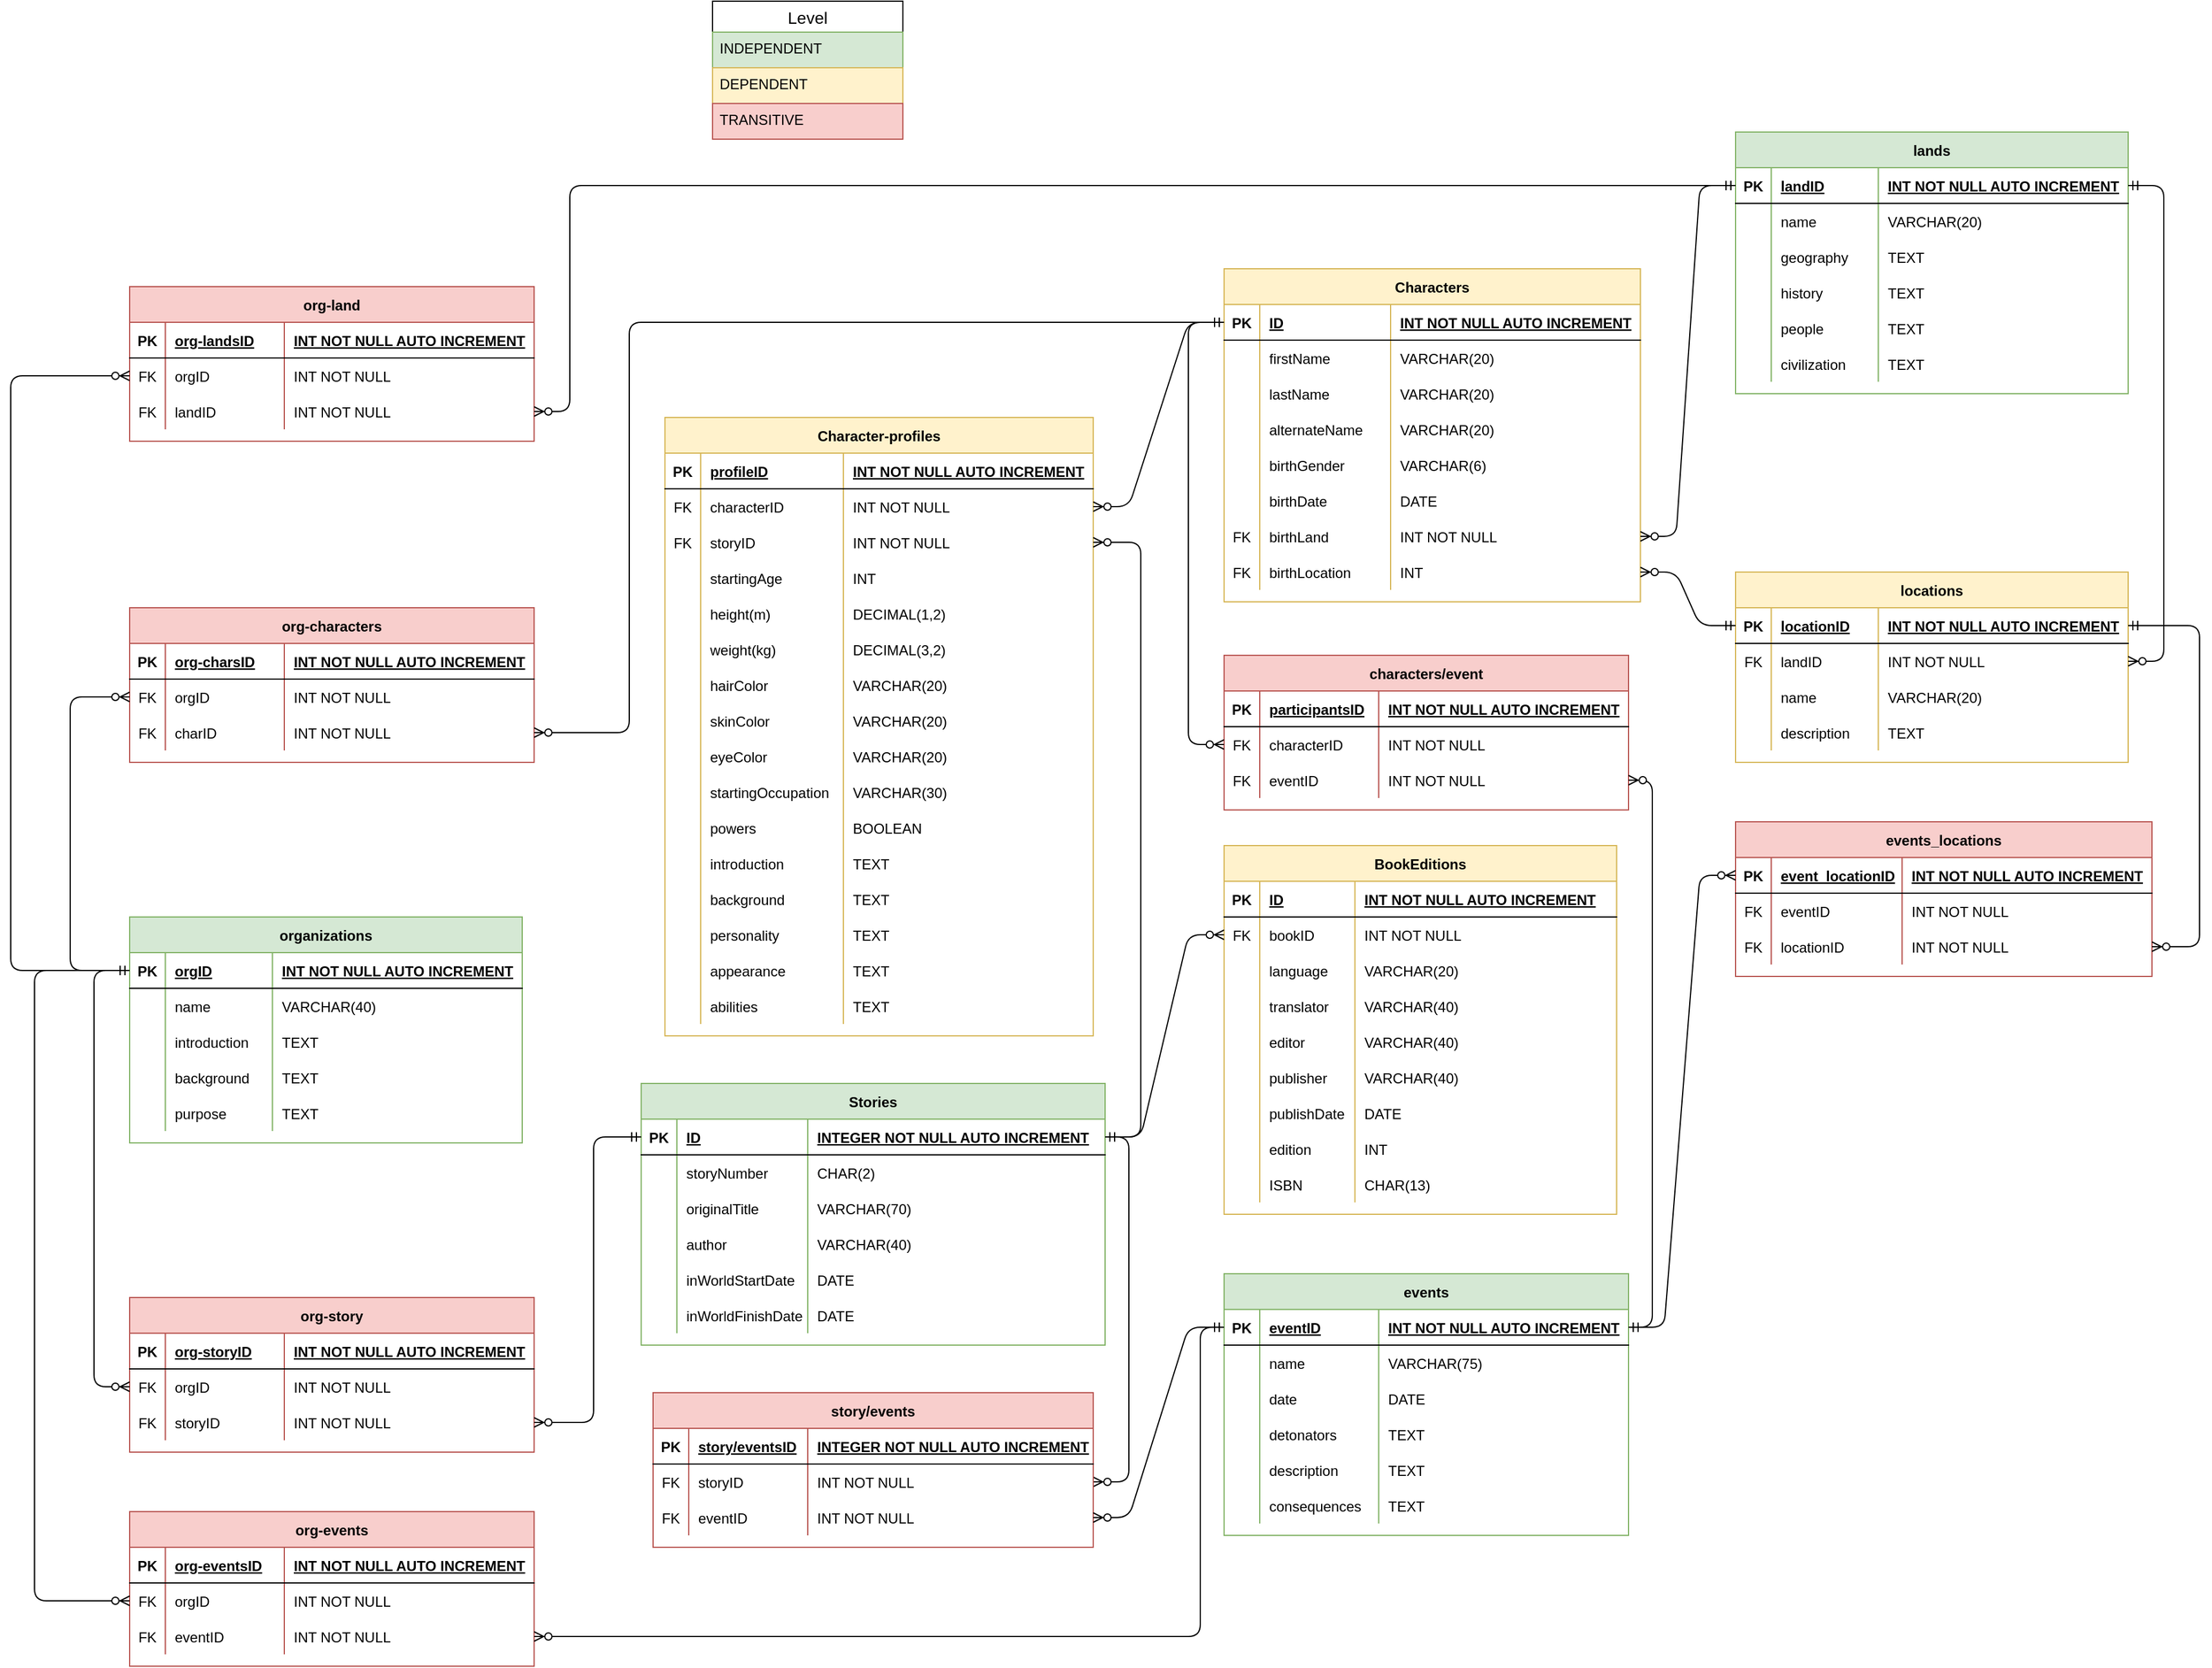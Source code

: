 <mxfile version="14.5.1" type="device"><diagram id="Oy4nCNZJ_92VY1adst9V" name="Page-1"><mxGraphModel dx="2520" dy="1955" grid="1" gridSize="10" guides="1" tooltips="1" connect="1" arrows="1" fold="1" page="0" pageScale="1" pageWidth="1100" pageHeight="850" math="0" shadow="0"><root><mxCell id="0"/><mxCell id="1" parent="0"/><mxCell id="5tN_UWt4duT0Om2sR7RE-2" value="Characters" style="shape=table;startSize=30;container=1;collapsible=1;childLayout=tableLayout;fixedRows=1;rowLines=0;fontStyle=1;align=center;resizeLast=1;fillColor=#fff2cc;strokeColor=#d6b656;" parent="1" vertex="1"><mxGeometry x="160" y="-635" width="350" height="280" as="geometry"><mxRectangle x="50" y="-410" width="100" height="30" as="alternateBounds"/></mxGeometry></mxCell><mxCell id="5tN_UWt4duT0Om2sR7RE-3" value="" style="shape=partialRectangle;collapsible=0;dropTarget=0;pointerEvents=0;fillColor=none;top=0;left=0;bottom=1;right=0;points=[[0,0.5],[1,0.5]];portConstraint=eastwest;" parent="5tN_UWt4duT0Om2sR7RE-2" vertex="1"><mxGeometry y="30" width="350" height="30" as="geometry"/></mxCell><mxCell id="5tN_UWt4duT0Om2sR7RE-4" value="PK" style="shape=partialRectangle;connectable=0;fillColor=none;top=0;left=0;bottom=0;right=0;fontStyle=1;overflow=hidden;" parent="5tN_UWt4duT0Om2sR7RE-3" vertex="1"><mxGeometry width="30" height="30" as="geometry"/></mxCell><mxCell id="5tN_UWt4duT0Om2sR7RE-5" value="ID" style="shape=partialRectangle;connectable=0;fillColor=none;top=0;left=0;bottom=0;right=0;align=left;spacingLeft=6;fontStyle=5;overflow=hidden;" parent="5tN_UWt4duT0Om2sR7RE-3" vertex="1"><mxGeometry x="30" width="110" height="30" as="geometry"/></mxCell><mxCell id="5tN_UWt4duT0Om2sR7RE-15" value="INT NOT NULL AUTO INCREMENT" style="shape=partialRectangle;connectable=0;fillColor=none;top=0;left=0;bottom=0;right=0;align=left;spacingLeft=6;fontStyle=5;overflow=hidden;" parent="5tN_UWt4duT0Om2sR7RE-3" vertex="1"><mxGeometry x="140" width="210" height="30" as="geometry"/></mxCell><mxCell id="5tN_UWt4duT0Om2sR7RE-6" value="" style="shape=partialRectangle;collapsible=0;dropTarget=0;pointerEvents=0;fillColor=none;top=0;left=0;bottom=0;right=0;points=[[0,0.5],[1,0.5]];portConstraint=eastwest;" parent="5tN_UWt4duT0Om2sR7RE-2" vertex="1"><mxGeometry y="60" width="350" height="30" as="geometry"/></mxCell><mxCell id="5tN_UWt4duT0Om2sR7RE-7" value="" style="shape=partialRectangle;connectable=0;fillColor=none;top=0;left=0;bottom=0;right=0;editable=1;overflow=hidden;" parent="5tN_UWt4duT0Om2sR7RE-6" vertex="1"><mxGeometry width="30" height="30" as="geometry"/></mxCell><mxCell id="5tN_UWt4duT0Om2sR7RE-8" value="firstName" style="shape=partialRectangle;connectable=0;fillColor=none;top=0;left=0;bottom=0;right=0;align=left;spacingLeft=6;overflow=hidden;" parent="5tN_UWt4duT0Om2sR7RE-6" vertex="1"><mxGeometry x="30" width="110" height="30" as="geometry"/></mxCell><mxCell id="5tN_UWt4duT0Om2sR7RE-16" value="VARCHAR(20)" style="shape=partialRectangle;connectable=0;fillColor=none;top=0;left=0;bottom=0;right=0;align=left;spacingLeft=6;overflow=hidden;" parent="5tN_UWt4duT0Om2sR7RE-6" vertex="1"><mxGeometry x="140" width="210" height="30" as="geometry"/></mxCell><mxCell id="L9_DinHH6uhDAG5UKjOi-27" style="shape=partialRectangle;collapsible=0;dropTarget=0;pointerEvents=0;fillColor=none;top=0;left=0;bottom=0;right=0;points=[[0,0.5],[1,0.5]];portConstraint=eastwest;" parent="5tN_UWt4duT0Om2sR7RE-2" vertex="1"><mxGeometry y="90" width="350" height="30" as="geometry"/></mxCell><mxCell id="L9_DinHH6uhDAG5UKjOi-28" style="shape=partialRectangle;connectable=0;fillColor=none;top=0;left=0;bottom=0;right=0;editable=1;overflow=hidden;" parent="L9_DinHH6uhDAG5UKjOi-27" vertex="1"><mxGeometry width="30" height="30" as="geometry"/></mxCell><mxCell id="L9_DinHH6uhDAG5UKjOi-29" value="lastName" style="shape=partialRectangle;connectable=0;fillColor=none;top=0;left=0;bottom=0;right=0;align=left;spacingLeft=6;overflow=hidden;" parent="L9_DinHH6uhDAG5UKjOi-27" vertex="1"><mxGeometry x="30" width="110" height="30" as="geometry"/></mxCell><mxCell id="L9_DinHH6uhDAG5UKjOi-30" value="VARCHAR(20)" style="shape=partialRectangle;connectable=0;fillColor=none;top=0;left=0;bottom=0;right=0;align=left;spacingLeft=6;overflow=hidden;" parent="L9_DinHH6uhDAG5UKjOi-27" vertex="1"><mxGeometry x="140" width="210" height="30" as="geometry"/></mxCell><mxCell id="L9_DinHH6uhDAG5UKjOi-23" style="shape=partialRectangle;collapsible=0;dropTarget=0;pointerEvents=0;fillColor=none;top=0;left=0;bottom=0;right=0;points=[[0,0.5],[1,0.5]];portConstraint=eastwest;" parent="5tN_UWt4duT0Om2sR7RE-2" vertex="1"><mxGeometry y="120" width="350" height="30" as="geometry"/></mxCell><mxCell id="L9_DinHH6uhDAG5UKjOi-24" style="shape=partialRectangle;connectable=0;fillColor=none;top=0;left=0;bottom=0;right=0;editable=1;overflow=hidden;" parent="L9_DinHH6uhDAG5UKjOi-23" vertex="1"><mxGeometry width="30" height="30" as="geometry"/></mxCell><mxCell id="L9_DinHH6uhDAG5UKjOi-25" value="alternateName" style="shape=partialRectangle;connectable=0;fillColor=none;top=0;left=0;bottom=0;right=0;align=left;spacingLeft=6;overflow=hidden;" parent="L9_DinHH6uhDAG5UKjOi-23" vertex="1"><mxGeometry x="30" width="110" height="30" as="geometry"/></mxCell><mxCell id="L9_DinHH6uhDAG5UKjOi-26" value="VARCHAR(20)" style="shape=partialRectangle;connectable=0;fillColor=none;top=0;left=0;bottom=0;right=0;align=left;spacingLeft=6;overflow=hidden;" parent="L9_DinHH6uhDAG5UKjOi-23" vertex="1"><mxGeometry x="140" width="210" height="30" as="geometry"/></mxCell><mxCell id="L9_DinHH6uhDAG5UKjOi-31" style="shape=partialRectangle;collapsible=0;dropTarget=0;pointerEvents=0;fillColor=none;top=0;left=0;bottom=0;right=0;points=[[0,0.5],[1,0.5]];portConstraint=eastwest;" parent="5tN_UWt4duT0Om2sR7RE-2" vertex="1"><mxGeometry y="150" width="350" height="30" as="geometry"/></mxCell><mxCell id="L9_DinHH6uhDAG5UKjOi-32" style="shape=partialRectangle;connectable=0;fillColor=none;top=0;left=0;bottom=0;right=0;editable=1;overflow=hidden;" parent="L9_DinHH6uhDAG5UKjOi-31" vertex="1"><mxGeometry width="30" height="30" as="geometry"/></mxCell><mxCell id="L9_DinHH6uhDAG5UKjOi-33" value="birthGender" style="shape=partialRectangle;connectable=0;fillColor=none;top=0;left=0;bottom=0;right=0;align=left;spacingLeft=6;overflow=hidden;" parent="L9_DinHH6uhDAG5UKjOi-31" vertex="1"><mxGeometry x="30" width="110" height="30" as="geometry"/></mxCell><mxCell id="L9_DinHH6uhDAG5UKjOi-34" value="VARCHAR(6)" style="shape=partialRectangle;connectable=0;fillColor=none;top=0;left=0;bottom=0;right=0;align=left;spacingLeft=6;overflow=hidden;" parent="L9_DinHH6uhDAG5UKjOi-31" vertex="1"><mxGeometry x="140" width="210" height="30" as="geometry"/></mxCell><mxCell id="5tN_UWt4duT0Om2sR7RE-9" value="" style="shape=partialRectangle;collapsible=0;dropTarget=0;pointerEvents=0;fillColor=none;top=0;left=0;bottom=0;right=0;points=[[0,0.5],[1,0.5]];portConstraint=eastwest;" parent="5tN_UWt4duT0Om2sR7RE-2" vertex="1"><mxGeometry y="180" width="350" height="30" as="geometry"/></mxCell><mxCell id="5tN_UWt4duT0Om2sR7RE-10" value="" style="shape=partialRectangle;connectable=0;fillColor=none;top=0;left=0;bottom=0;right=0;editable=1;overflow=hidden;" parent="5tN_UWt4duT0Om2sR7RE-9" vertex="1"><mxGeometry width="30" height="30" as="geometry"/></mxCell><mxCell id="5tN_UWt4duT0Om2sR7RE-11" value="birthDate" style="shape=partialRectangle;connectable=0;fillColor=none;top=0;left=0;bottom=0;right=0;align=left;spacingLeft=6;overflow=hidden;" parent="5tN_UWt4duT0Om2sR7RE-9" vertex="1"><mxGeometry x="30" width="110" height="30" as="geometry"/></mxCell><mxCell id="5tN_UWt4duT0Om2sR7RE-17" value="DATE" style="shape=partialRectangle;connectable=0;fillColor=none;top=0;left=0;bottom=0;right=0;align=left;spacingLeft=6;overflow=hidden;" parent="5tN_UWt4duT0Om2sR7RE-9" vertex="1"><mxGeometry x="140" width="210" height="30" as="geometry"/></mxCell><mxCell id="L9_DinHH6uhDAG5UKjOi-198" style="shape=partialRectangle;collapsible=0;dropTarget=0;pointerEvents=0;fillColor=none;top=0;left=0;bottom=0;right=0;points=[[0,0.5],[1,0.5]];portConstraint=eastwest;" parent="5tN_UWt4duT0Om2sR7RE-2" vertex="1"><mxGeometry y="210" width="350" height="30" as="geometry"/></mxCell><mxCell id="L9_DinHH6uhDAG5UKjOi-199" value="FK" style="shape=partialRectangle;connectable=0;fillColor=none;top=0;left=0;bottom=0;right=0;editable=1;overflow=hidden;" parent="L9_DinHH6uhDAG5UKjOi-198" vertex="1"><mxGeometry width="30" height="30" as="geometry"/></mxCell><mxCell id="L9_DinHH6uhDAG5UKjOi-200" value="birthLand" style="shape=partialRectangle;connectable=0;fillColor=none;top=0;left=0;bottom=0;right=0;align=left;spacingLeft=6;overflow=hidden;" parent="L9_DinHH6uhDAG5UKjOi-198" vertex="1"><mxGeometry x="30" width="110" height="30" as="geometry"/></mxCell><mxCell id="L9_DinHH6uhDAG5UKjOi-201" value="INT NOT NULL" style="shape=partialRectangle;connectable=0;fillColor=none;top=0;left=0;bottom=0;right=0;align=left;spacingLeft=6;overflow=hidden;" parent="L9_DinHH6uhDAG5UKjOi-198" vertex="1"><mxGeometry x="140" width="210" height="30" as="geometry"/></mxCell><mxCell id="L9_DinHH6uhDAG5UKjOi-202" style="shape=partialRectangle;collapsible=0;dropTarget=0;pointerEvents=0;fillColor=none;top=0;left=0;bottom=0;right=0;points=[[0,0.5],[1,0.5]];portConstraint=eastwest;" parent="5tN_UWt4duT0Om2sR7RE-2" vertex="1"><mxGeometry y="240" width="350" height="30" as="geometry"/></mxCell><mxCell id="L9_DinHH6uhDAG5UKjOi-203" value="FK" style="shape=partialRectangle;connectable=0;fillColor=none;top=0;left=0;bottom=0;right=0;editable=1;overflow=hidden;" parent="L9_DinHH6uhDAG5UKjOi-202" vertex="1"><mxGeometry width="30" height="30" as="geometry"/></mxCell><mxCell id="L9_DinHH6uhDAG5UKjOi-204" value="birthLocation" style="shape=partialRectangle;connectable=0;fillColor=none;top=0;left=0;bottom=0;right=0;align=left;spacingLeft=6;overflow=hidden;" parent="L9_DinHH6uhDAG5UKjOi-202" vertex="1"><mxGeometry x="30" width="110" height="30" as="geometry"/></mxCell><mxCell id="L9_DinHH6uhDAG5UKjOi-205" value="INT" style="shape=partialRectangle;connectable=0;fillColor=none;top=0;left=0;bottom=0;right=0;align=left;spacingLeft=6;overflow=hidden;" parent="L9_DinHH6uhDAG5UKjOi-202" vertex="1"><mxGeometry x="140" width="210" height="30" as="geometry"/></mxCell><mxCell id="5tN_UWt4duT0Om2sR7RE-28" value="Stories" style="shape=table;startSize=30;container=1;collapsible=1;childLayout=tableLayout;fixedRows=1;rowLines=0;fontStyle=1;align=center;resizeLast=1;fillColor=#d5e8d4;strokeColor=#82b366;" parent="1" vertex="1"><mxGeometry x="-330" y="50" width="390" height="220" as="geometry"/></mxCell><mxCell id="5tN_UWt4duT0Om2sR7RE-29" value="" style="shape=partialRectangle;collapsible=0;dropTarget=0;pointerEvents=0;fillColor=none;top=0;left=0;bottom=1;right=0;points=[[0,0.5],[1,0.5]];portConstraint=eastwest;" parent="5tN_UWt4duT0Om2sR7RE-28" vertex="1"><mxGeometry y="30" width="390" height="30" as="geometry"/></mxCell><mxCell id="5tN_UWt4duT0Om2sR7RE-30" value="PK" style="shape=partialRectangle;connectable=0;fillColor=none;top=0;left=0;bottom=0;right=0;fontStyle=1;overflow=hidden;" parent="5tN_UWt4duT0Om2sR7RE-29" vertex="1"><mxGeometry width="30" height="30" as="geometry"/></mxCell><mxCell id="5tN_UWt4duT0Om2sR7RE-31" value="ID" style="shape=partialRectangle;connectable=0;fillColor=none;top=0;left=0;bottom=0;right=0;align=left;spacingLeft=6;fontStyle=5;overflow=hidden;" parent="5tN_UWt4duT0Om2sR7RE-29" vertex="1"><mxGeometry x="30" width="110" height="30" as="geometry"/></mxCell><mxCell id="5tN_UWt4duT0Om2sR7RE-41" value="INTEGER NOT NULL AUTO INCREMENT" style="shape=partialRectangle;connectable=0;fillColor=none;top=0;left=0;bottom=0;right=0;align=left;spacingLeft=6;fontStyle=5;overflow=hidden;" parent="5tN_UWt4duT0Om2sR7RE-29" vertex="1"><mxGeometry x="140" width="250" height="30" as="geometry"/></mxCell><mxCell id="5tN_UWt4duT0Om2sR7RE-32" value="" style="shape=partialRectangle;collapsible=0;dropTarget=0;pointerEvents=0;fillColor=none;top=0;left=0;bottom=0;right=0;points=[[0,0.5],[1,0.5]];portConstraint=eastwest;" parent="5tN_UWt4duT0Om2sR7RE-28" vertex="1"><mxGeometry y="60" width="390" height="30" as="geometry"/></mxCell><mxCell id="5tN_UWt4duT0Om2sR7RE-33" value="" style="shape=partialRectangle;connectable=0;fillColor=none;top=0;left=0;bottom=0;right=0;editable=1;overflow=hidden;" parent="5tN_UWt4duT0Om2sR7RE-32" vertex="1"><mxGeometry width="30" height="30" as="geometry"/></mxCell><mxCell id="5tN_UWt4duT0Om2sR7RE-34" value="storyNumber" style="shape=partialRectangle;connectable=0;fillColor=none;top=0;left=0;bottom=0;right=0;align=left;spacingLeft=6;overflow=hidden;" parent="5tN_UWt4duT0Om2sR7RE-32" vertex="1"><mxGeometry x="30" width="110" height="30" as="geometry"/></mxCell><mxCell id="5tN_UWt4duT0Om2sR7RE-42" value="CHAR(2)" style="shape=partialRectangle;connectable=0;fillColor=none;top=0;left=0;bottom=0;right=0;align=left;spacingLeft=6;overflow=hidden;" parent="5tN_UWt4duT0Om2sR7RE-32" vertex="1"><mxGeometry x="140" width="250" height="30" as="geometry"/></mxCell><mxCell id="5tN_UWt4duT0Om2sR7RE-82" style="shape=partialRectangle;collapsible=0;dropTarget=0;pointerEvents=0;fillColor=none;top=0;left=0;bottom=0;right=0;points=[[0,0.5],[1,0.5]];portConstraint=eastwest;" parent="5tN_UWt4duT0Om2sR7RE-28" vertex="1"><mxGeometry y="90" width="390" height="30" as="geometry"/></mxCell><mxCell id="5tN_UWt4duT0Om2sR7RE-83" style="shape=partialRectangle;connectable=0;fillColor=none;top=0;left=0;bottom=0;right=0;editable=1;overflow=hidden;" parent="5tN_UWt4duT0Om2sR7RE-82" vertex="1"><mxGeometry width="30" height="30" as="geometry"/></mxCell><mxCell id="5tN_UWt4duT0Om2sR7RE-84" value="originalTitle" style="shape=partialRectangle;connectable=0;fillColor=none;top=0;left=0;bottom=0;right=0;align=left;spacingLeft=6;overflow=hidden;" parent="5tN_UWt4duT0Om2sR7RE-82" vertex="1"><mxGeometry x="30" width="110" height="30" as="geometry"/></mxCell><mxCell id="5tN_UWt4duT0Om2sR7RE-85" value="VARCHAR(70)" style="shape=partialRectangle;connectable=0;fillColor=none;top=0;left=0;bottom=0;right=0;align=left;spacingLeft=6;overflow=hidden;" parent="5tN_UWt4duT0Om2sR7RE-82" vertex="1"><mxGeometry x="140" width="250" height="30" as="geometry"/></mxCell><mxCell id="5tN_UWt4duT0Om2sR7RE-35" value="" style="shape=partialRectangle;collapsible=0;dropTarget=0;pointerEvents=0;fillColor=none;top=0;left=0;bottom=0;right=0;points=[[0,0.5],[1,0.5]];portConstraint=eastwest;" parent="5tN_UWt4duT0Om2sR7RE-28" vertex="1"><mxGeometry y="120" width="390" height="30" as="geometry"/></mxCell><mxCell id="5tN_UWt4duT0Om2sR7RE-36" value="" style="shape=partialRectangle;connectable=0;fillColor=none;top=0;left=0;bottom=0;right=0;editable=1;overflow=hidden;" parent="5tN_UWt4duT0Om2sR7RE-35" vertex="1"><mxGeometry width="30" height="30" as="geometry"/></mxCell><mxCell id="5tN_UWt4duT0Om2sR7RE-37" value="author" style="shape=partialRectangle;connectable=0;fillColor=none;top=0;left=0;bottom=0;right=0;align=left;spacingLeft=6;overflow=hidden;" parent="5tN_UWt4duT0Om2sR7RE-35" vertex="1"><mxGeometry x="30" width="110" height="30" as="geometry"/></mxCell><mxCell id="5tN_UWt4duT0Om2sR7RE-43" value="VARCHAR(40)" style="shape=partialRectangle;connectable=0;fillColor=none;top=0;left=0;bottom=0;right=0;align=left;spacingLeft=6;overflow=hidden;" parent="5tN_UWt4duT0Om2sR7RE-35" vertex="1"><mxGeometry x="140" width="250" height="30" as="geometry"/></mxCell><mxCell id="5tN_UWt4duT0Om2sR7RE-53" style="shape=partialRectangle;collapsible=0;dropTarget=0;pointerEvents=0;fillColor=none;top=0;left=0;bottom=0;right=0;points=[[0,0.5],[1,0.5]];portConstraint=eastwest;" parent="5tN_UWt4duT0Om2sR7RE-28" vertex="1"><mxGeometry y="150" width="390" height="30" as="geometry"/></mxCell><mxCell id="5tN_UWt4duT0Om2sR7RE-54" style="shape=partialRectangle;connectable=0;fillColor=none;top=0;left=0;bottom=0;right=0;editable=1;overflow=hidden;" parent="5tN_UWt4duT0Om2sR7RE-53" vertex="1"><mxGeometry width="30" height="30" as="geometry"/></mxCell><mxCell id="5tN_UWt4duT0Om2sR7RE-55" value="inWorldStartDate" style="shape=partialRectangle;connectable=0;fillColor=none;top=0;left=0;bottom=0;right=0;align=left;spacingLeft=6;overflow=hidden;" parent="5tN_UWt4duT0Om2sR7RE-53" vertex="1"><mxGeometry x="30" width="110" height="30" as="geometry"/></mxCell><mxCell id="5tN_UWt4duT0Om2sR7RE-56" value="DATE" style="shape=partialRectangle;connectable=0;fillColor=none;top=0;left=0;bottom=0;right=0;align=left;spacingLeft=6;overflow=hidden;" parent="5tN_UWt4duT0Om2sR7RE-53" vertex="1"><mxGeometry x="140" width="250" height="30" as="geometry"/></mxCell><mxCell id="5tN_UWt4duT0Om2sR7RE-57" style="shape=partialRectangle;collapsible=0;dropTarget=0;pointerEvents=0;fillColor=none;top=0;left=0;bottom=0;right=0;points=[[0,0.5],[1,0.5]];portConstraint=eastwest;" parent="5tN_UWt4duT0Om2sR7RE-28" vertex="1"><mxGeometry y="180" width="390" height="30" as="geometry"/></mxCell><mxCell id="5tN_UWt4duT0Om2sR7RE-58" style="shape=partialRectangle;connectable=0;fillColor=none;top=0;left=0;bottom=0;right=0;editable=1;overflow=hidden;" parent="5tN_UWt4duT0Om2sR7RE-57" vertex="1"><mxGeometry width="30" height="30" as="geometry"/></mxCell><mxCell id="5tN_UWt4duT0Om2sR7RE-59" value="inWorldFinishDate" style="shape=partialRectangle;connectable=0;fillColor=none;top=0;left=0;bottom=0;right=0;align=left;spacingLeft=6;overflow=hidden;" parent="5tN_UWt4duT0Om2sR7RE-57" vertex="1"><mxGeometry x="30" width="110" height="30" as="geometry"/></mxCell><mxCell id="5tN_UWt4duT0Om2sR7RE-60" value="DATE" style="shape=partialRectangle;connectable=0;fillColor=none;top=0;left=0;bottom=0;right=0;align=left;spacingLeft=6;overflow=hidden;" parent="5tN_UWt4duT0Om2sR7RE-57" vertex="1"><mxGeometry x="140" width="250" height="30" as="geometry"/></mxCell><mxCell id="5tN_UWt4duT0Om2sR7RE-61" value="BookEditions" style="shape=table;startSize=30;container=1;collapsible=1;childLayout=tableLayout;fixedRows=1;rowLines=0;fontStyle=1;align=center;resizeLast=1;fillColor=#fff2cc;strokeColor=#d6b656;" parent="1" vertex="1"><mxGeometry x="160" y="-150" width="330" height="310" as="geometry"/></mxCell><mxCell id="5tN_UWt4duT0Om2sR7RE-62" value="" style="shape=partialRectangle;collapsible=0;dropTarget=0;pointerEvents=0;fillColor=none;top=0;left=0;bottom=1;right=0;points=[[0,0.5],[1,0.5]];portConstraint=eastwest;" parent="5tN_UWt4duT0Om2sR7RE-61" vertex="1"><mxGeometry y="30" width="330" height="30" as="geometry"/></mxCell><mxCell id="5tN_UWt4duT0Om2sR7RE-63" value="PK" style="shape=partialRectangle;connectable=0;fillColor=none;top=0;left=0;bottom=0;right=0;fontStyle=1;overflow=hidden;" parent="5tN_UWt4duT0Om2sR7RE-62" vertex="1"><mxGeometry width="30" height="30" as="geometry"/></mxCell><mxCell id="5tN_UWt4duT0Om2sR7RE-64" value="ID" style="shape=partialRectangle;connectable=0;fillColor=none;top=0;left=0;bottom=0;right=0;align=left;spacingLeft=6;fontStyle=5;overflow=hidden;" parent="5tN_UWt4duT0Om2sR7RE-62" vertex="1"><mxGeometry x="30" width="80" height="30" as="geometry"/></mxCell><mxCell id="5tN_UWt4duT0Om2sR7RE-74" value="INT NOT NULL AUTO INCREMENT" style="shape=partialRectangle;connectable=0;fillColor=none;top=0;left=0;bottom=0;right=0;align=left;spacingLeft=6;fontStyle=5;overflow=hidden;" parent="5tN_UWt4duT0Om2sR7RE-62" vertex="1"><mxGeometry x="110" width="220" height="30" as="geometry"/></mxCell><mxCell id="5tN_UWt4duT0Om2sR7RE-90" style="shape=partialRectangle;collapsible=0;dropTarget=0;pointerEvents=0;fillColor=none;top=0;left=0;bottom=0;right=0;points=[[0,0.5],[1,0.5]];portConstraint=eastwest;" parent="5tN_UWt4duT0Om2sR7RE-61" vertex="1"><mxGeometry y="60" width="330" height="30" as="geometry"/></mxCell><mxCell id="5tN_UWt4duT0Om2sR7RE-91" value="FK" style="shape=partialRectangle;connectable=0;fillColor=none;top=0;left=0;bottom=0;right=0;editable=1;overflow=hidden;" parent="5tN_UWt4duT0Om2sR7RE-90" vertex="1"><mxGeometry width="30" height="30" as="geometry"/></mxCell><mxCell id="5tN_UWt4duT0Om2sR7RE-92" value="bookID" style="shape=partialRectangle;connectable=0;fillColor=none;top=0;left=0;bottom=0;right=0;align=left;spacingLeft=6;overflow=hidden;" parent="5tN_UWt4duT0Om2sR7RE-90" vertex="1"><mxGeometry x="30" width="80" height="30" as="geometry"/></mxCell><mxCell id="5tN_UWt4duT0Om2sR7RE-93" value="INT NOT NULL" style="shape=partialRectangle;connectable=0;fillColor=none;top=0;left=0;bottom=0;right=0;align=left;spacingLeft=6;overflow=hidden;" parent="5tN_UWt4duT0Om2sR7RE-90" vertex="1"><mxGeometry x="110" width="220" height="30" as="geometry"/></mxCell><mxCell id="5tN_UWt4duT0Om2sR7RE-45" style="shape=partialRectangle;collapsible=0;dropTarget=0;pointerEvents=0;fillColor=none;top=0;left=0;bottom=0;right=0;points=[[0,0.5],[1,0.5]];portConstraint=eastwest;" parent="5tN_UWt4duT0Om2sR7RE-61" vertex="1"><mxGeometry y="90" width="330" height="30" as="geometry"/></mxCell><mxCell id="5tN_UWt4duT0Om2sR7RE-46" style="shape=partialRectangle;connectable=0;fillColor=none;top=0;left=0;bottom=0;right=0;editable=1;overflow=hidden;" parent="5tN_UWt4duT0Om2sR7RE-45" vertex="1"><mxGeometry width="30" height="30" as="geometry"/></mxCell><mxCell id="5tN_UWt4duT0Om2sR7RE-47" value="language" style="shape=partialRectangle;connectable=0;fillColor=none;top=0;left=0;bottom=0;right=0;align=left;spacingLeft=6;overflow=hidden;" parent="5tN_UWt4duT0Om2sR7RE-45" vertex="1"><mxGeometry x="30" width="80" height="30" as="geometry"/></mxCell><mxCell id="5tN_UWt4duT0Om2sR7RE-48" value="VARCHAR(20)" style="shape=partialRectangle;connectable=0;fillColor=none;top=0;left=0;bottom=0;right=0;align=left;spacingLeft=6;overflow=hidden;" parent="5tN_UWt4duT0Om2sR7RE-45" vertex="1"><mxGeometry x="110" width="220" height="30" as="geometry"/></mxCell><mxCell id="5tN_UWt4duT0Om2sR7RE-38" value="" style="shape=partialRectangle;collapsible=0;dropTarget=0;pointerEvents=0;fillColor=none;top=0;left=0;bottom=0;right=0;points=[[0,0.5],[1,0.5]];portConstraint=eastwest;" parent="5tN_UWt4duT0Om2sR7RE-61" vertex="1"><mxGeometry y="120" width="330" height="30" as="geometry"/></mxCell><mxCell id="5tN_UWt4duT0Om2sR7RE-39" value="" style="shape=partialRectangle;connectable=0;fillColor=none;top=0;left=0;bottom=0;right=0;editable=1;overflow=hidden;" parent="5tN_UWt4duT0Om2sR7RE-38" vertex="1"><mxGeometry width="30" height="30" as="geometry"/></mxCell><mxCell id="5tN_UWt4duT0Om2sR7RE-40" value="translator" style="shape=partialRectangle;connectable=0;fillColor=none;top=0;left=0;bottom=0;right=0;align=left;spacingLeft=6;overflow=hidden;" parent="5tN_UWt4duT0Om2sR7RE-38" vertex="1"><mxGeometry x="30" width="80" height="30" as="geometry"/></mxCell><mxCell id="5tN_UWt4duT0Om2sR7RE-44" value="VARCHAR(40)" style="shape=partialRectangle;connectable=0;fillColor=none;top=0;left=0;bottom=0;right=0;align=left;spacingLeft=6;overflow=hidden;" parent="5tN_UWt4duT0Om2sR7RE-38" vertex="1"><mxGeometry x="110" width="220" height="30" as="geometry"/></mxCell><mxCell id="5tN_UWt4duT0Om2sR7RE-49" style="shape=partialRectangle;collapsible=0;dropTarget=0;pointerEvents=0;fillColor=none;top=0;left=0;bottom=0;right=0;points=[[0,0.5],[1,0.5]];portConstraint=eastwest;" parent="5tN_UWt4duT0Om2sR7RE-61" vertex="1"><mxGeometry y="150" width="330" height="30" as="geometry"/></mxCell><mxCell id="5tN_UWt4duT0Om2sR7RE-50" style="shape=partialRectangle;connectable=0;fillColor=none;top=0;left=0;bottom=0;right=0;editable=1;overflow=hidden;" parent="5tN_UWt4duT0Om2sR7RE-49" vertex="1"><mxGeometry width="30" height="30" as="geometry"/></mxCell><mxCell id="5tN_UWt4duT0Om2sR7RE-51" value="editor" style="shape=partialRectangle;connectable=0;fillColor=none;top=0;left=0;bottom=0;right=0;align=left;spacingLeft=6;overflow=hidden;" parent="5tN_UWt4duT0Om2sR7RE-49" vertex="1"><mxGeometry x="30" width="80" height="30" as="geometry"/></mxCell><mxCell id="5tN_UWt4duT0Om2sR7RE-52" value="VARCHAR(40)" style="shape=partialRectangle;connectable=0;fillColor=none;top=0;left=0;bottom=0;right=0;align=left;spacingLeft=6;overflow=hidden;" parent="5tN_UWt4duT0Om2sR7RE-49" vertex="1"><mxGeometry x="110" width="220" height="30" as="geometry"/></mxCell><mxCell id="5tN_UWt4duT0Om2sR7RE-65" value="" style="shape=partialRectangle;collapsible=0;dropTarget=0;pointerEvents=0;fillColor=none;top=0;left=0;bottom=0;right=0;points=[[0,0.5],[1,0.5]];portConstraint=eastwest;" parent="5tN_UWt4duT0Om2sR7RE-61" vertex="1"><mxGeometry y="180" width="330" height="30" as="geometry"/></mxCell><mxCell id="5tN_UWt4duT0Om2sR7RE-66" value="" style="shape=partialRectangle;connectable=0;fillColor=none;top=0;left=0;bottom=0;right=0;editable=1;overflow=hidden;" parent="5tN_UWt4duT0Om2sR7RE-65" vertex="1"><mxGeometry width="30" height="30" as="geometry"/></mxCell><mxCell id="5tN_UWt4duT0Om2sR7RE-67" value="publisher" style="shape=partialRectangle;connectable=0;fillColor=none;top=0;left=0;bottom=0;right=0;align=left;spacingLeft=6;overflow=hidden;" parent="5tN_UWt4duT0Om2sR7RE-65" vertex="1"><mxGeometry x="30" width="80" height="30" as="geometry"/></mxCell><mxCell id="5tN_UWt4duT0Om2sR7RE-75" value="VARCHAR(40)" style="shape=partialRectangle;connectable=0;fillColor=none;top=0;left=0;bottom=0;right=0;align=left;spacingLeft=6;overflow=hidden;" parent="5tN_UWt4duT0Om2sR7RE-65" vertex="1"><mxGeometry x="110" width="220" height="30" as="geometry"/></mxCell><mxCell id="5tN_UWt4duT0Om2sR7RE-68" value="" style="shape=partialRectangle;collapsible=0;dropTarget=0;pointerEvents=0;fillColor=none;top=0;left=0;bottom=0;right=0;points=[[0,0.5],[1,0.5]];portConstraint=eastwest;" parent="5tN_UWt4duT0Om2sR7RE-61" vertex="1"><mxGeometry y="210" width="330" height="30" as="geometry"/></mxCell><mxCell id="5tN_UWt4duT0Om2sR7RE-69" value="" style="shape=partialRectangle;connectable=0;fillColor=none;top=0;left=0;bottom=0;right=0;editable=1;overflow=hidden;" parent="5tN_UWt4duT0Om2sR7RE-68" vertex="1"><mxGeometry width="30" height="30" as="geometry"/></mxCell><mxCell id="5tN_UWt4duT0Om2sR7RE-70" value="publishDate" style="shape=partialRectangle;connectable=0;fillColor=none;top=0;left=0;bottom=0;right=0;align=left;spacingLeft=6;overflow=hidden;" parent="5tN_UWt4duT0Om2sR7RE-68" vertex="1"><mxGeometry x="30" width="80" height="30" as="geometry"/></mxCell><mxCell id="5tN_UWt4duT0Om2sR7RE-76" value="DATE" style="shape=partialRectangle;connectable=0;fillColor=none;top=0;left=0;bottom=0;right=0;align=left;spacingLeft=6;overflow=hidden;" parent="5tN_UWt4duT0Om2sR7RE-68" vertex="1"><mxGeometry x="110" width="220" height="30" as="geometry"/></mxCell><mxCell id="5tN_UWt4duT0Om2sR7RE-98" style="shape=partialRectangle;collapsible=0;dropTarget=0;pointerEvents=0;fillColor=none;top=0;left=0;bottom=0;right=0;points=[[0,0.5],[1,0.5]];portConstraint=eastwest;" parent="5tN_UWt4duT0Om2sR7RE-61" vertex="1"><mxGeometry y="240" width="330" height="30" as="geometry"/></mxCell><mxCell id="5tN_UWt4duT0Om2sR7RE-99" style="shape=partialRectangle;connectable=0;fillColor=none;top=0;left=0;bottom=0;right=0;editable=1;overflow=hidden;" parent="5tN_UWt4duT0Om2sR7RE-98" vertex="1"><mxGeometry width="30" height="30" as="geometry"/></mxCell><mxCell id="5tN_UWt4duT0Om2sR7RE-100" value="edition" style="shape=partialRectangle;connectable=0;fillColor=none;top=0;left=0;bottom=0;right=0;align=left;spacingLeft=6;overflow=hidden;" parent="5tN_UWt4duT0Om2sR7RE-98" vertex="1"><mxGeometry x="30" width="80" height="30" as="geometry"/></mxCell><mxCell id="5tN_UWt4duT0Om2sR7RE-101" value="INT" style="shape=partialRectangle;connectable=0;fillColor=none;top=0;left=0;bottom=0;right=0;align=left;spacingLeft=6;overflow=hidden;" parent="5tN_UWt4duT0Om2sR7RE-98" vertex="1"><mxGeometry x="110" width="220" height="30" as="geometry"/></mxCell><mxCell id="5tN_UWt4duT0Om2sR7RE-71" value="" style="shape=partialRectangle;collapsible=0;dropTarget=0;pointerEvents=0;fillColor=none;top=0;left=0;bottom=0;right=0;points=[[0,0.5],[1,0.5]];portConstraint=eastwest;" parent="5tN_UWt4duT0Om2sR7RE-61" vertex="1"><mxGeometry y="270" width="330" height="30" as="geometry"/></mxCell><mxCell id="5tN_UWt4duT0Om2sR7RE-72" value="" style="shape=partialRectangle;connectable=0;fillColor=none;top=0;left=0;bottom=0;right=0;editable=1;overflow=hidden;" parent="5tN_UWt4duT0Om2sR7RE-71" vertex="1"><mxGeometry width="30" height="30" as="geometry"/></mxCell><mxCell id="5tN_UWt4duT0Om2sR7RE-73" value="ISBN" style="shape=partialRectangle;connectable=0;fillColor=none;top=0;left=0;bottom=0;right=0;align=left;spacingLeft=6;overflow=hidden;" parent="5tN_UWt4duT0Om2sR7RE-71" vertex="1"><mxGeometry x="30" width="80" height="30" as="geometry"/></mxCell><mxCell id="5tN_UWt4duT0Om2sR7RE-77" value="CHAR(13)" style="shape=partialRectangle;connectable=0;fillColor=none;top=0;left=0;bottom=0;right=0;align=left;spacingLeft=6;overflow=hidden;" parent="5tN_UWt4duT0Om2sR7RE-71" vertex="1"><mxGeometry x="110" width="220" height="30" as="geometry"/></mxCell><mxCell id="5tN_UWt4duT0Om2sR7RE-107" value="" style="edgeStyle=entityRelationEdgeStyle;fontSize=12;html=1;endArrow=ERzeroToMany;startArrow=ERmandOne;exitX=1;exitY=0.5;exitDx=0;exitDy=0;entryX=0;entryY=0.5;entryDx=0;entryDy=0;" parent="1" source="5tN_UWt4duT0Om2sR7RE-29" target="5tN_UWt4duT0Om2sR7RE-90" edge="1"><mxGeometry width="100" height="100" relative="1" as="geometry"><mxPoint x="60" y="-110" as="sourcePoint"/><mxPoint x="160" y="-210" as="targetPoint"/></mxGeometry></mxCell><mxCell id="L9_DinHH6uhDAG5UKjOi-1" value="Character-profiles" style="shape=table;startSize=30;container=1;collapsible=1;childLayout=tableLayout;fixedRows=1;rowLines=0;fontStyle=1;align=center;resizeLast=1;fillColor=#fff2cc;strokeColor=#d6b656;" parent="1" vertex="1"><mxGeometry x="-310" y="-510" width="360" height="520" as="geometry"/></mxCell><mxCell id="L9_DinHH6uhDAG5UKjOi-2" value="" style="shape=partialRectangle;collapsible=0;dropTarget=0;pointerEvents=0;fillColor=none;top=0;left=0;bottom=1;right=0;points=[[0,0.5],[1,0.5]];portConstraint=eastwest;" parent="L9_DinHH6uhDAG5UKjOi-1" vertex="1"><mxGeometry y="30" width="360" height="30" as="geometry"/></mxCell><mxCell id="L9_DinHH6uhDAG5UKjOi-3" value="PK" style="shape=partialRectangle;connectable=0;fillColor=none;top=0;left=0;bottom=0;right=0;fontStyle=1;overflow=hidden;" parent="L9_DinHH6uhDAG5UKjOi-2" vertex="1"><mxGeometry width="30" height="30" as="geometry"/></mxCell><mxCell id="L9_DinHH6uhDAG5UKjOi-4" value="profileID" style="shape=partialRectangle;connectable=0;fillColor=none;top=0;left=0;bottom=0;right=0;align=left;spacingLeft=6;fontStyle=5;overflow=hidden;" parent="L9_DinHH6uhDAG5UKjOi-2" vertex="1"><mxGeometry x="30" width="120" height="30" as="geometry"/></mxCell><mxCell id="L9_DinHH6uhDAG5UKjOi-14" value="INT NOT NULL AUTO INCREMENT" style="shape=partialRectangle;connectable=0;fillColor=none;top=0;left=0;bottom=0;right=0;align=left;spacingLeft=6;fontStyle=5;overflow=hidden;" parent="L9_DinHH6uhDAG5UKjOi-2" vertex="1"><mxGeometry x="150" width="210" height="30" as="geometry"/></mxCell><mxCell id="L9_DinHH6uhDAG5UKjOi-5" value="" style="shape=partialRectangle;collapsible=0;dropTarget=0;pointerEvents=0;fillColor=none;top=0;left=0;bottom=0;right=0;points=[[0,0.5],[1,0.5]];portConstraint=eastwest;" parent="L9_DinHH6uhDAG5UKjOi-1" vertex="1"><mxGeometry y="60" width="360" height="30" as="geometry"/></mxCell><mxCell id="L9_DinHH6uhDAG5UKjOi-6" value="FK" style="shape=partialRectangle;connectable=0;fillColor=none;top=0;left=0;bottom=0;right=0;editable=1;overflow=hidden;" parent="L9_DinHH6uhDAG5UKjOi-5" vertex="1"><mxGeometry width="30" height="30" as="geometry"/></mxCell><mxCell id="L9_DinHH6uhDAG5UKjOi-7" value="characterID" style="shape=partialRectangle;connectable=0;fillColor=none;top=0;left=0;bottom=0;right=0;align=left;spacingLeft=6;overflow=hidden;" parent="L9_DinHH6uhDAG5UKjOi-5" vertex="1"><mxGeometry x="30" width="120" height="30" as="geometry"/></mxCell><mxCell id="L9_DinHH6uhDAG5UKjOi-15" value="INT NOT NULL" style="shape=partialRectangle;connectable=0;fillColor=none;top=0;left=0;bottom=0;right=0;align=left;spacingLeft=6;overflow=hidden;" parent="L9_DinHH6uhDAG5UKjOi-5" vertex="1"><mxGeometry x="150" width="210" height="30" as="geometry"/></mxCell><mxCell id="L9_DinHH6uhDAG5UKjOi-8" value="" style="shape=partialRectangle;collapsible=0;dropTarget=0;pointerEvents=0;fillColor=none;top=0;left=0;bottom=0;right=0;points=[[0,0.5],[1,0.5]];portConstraint=eastwest;" parent="L9_DinHH6uhDAG5UKjOi-1" vertex="1"><mxGeometry y="90" width="360" height="30" as="geometry"/></mxCell><mxCell id="L9_DinHH6uhDAG5UKjOi-9" value="FK" style="shape=partialRectangle;connectable=0;fillColor=none;top=0;left=0;bottom=0;right=0;editable=1;overflow=hidden;" parent="L9_DinHH6uhDAG5UKjOi-8" vertex="1"><mxGeometry width="30" height="30" as="geometry"/></mxCell><mxCell id="L9_DinHH6uhDAG5UKjOi-10" value="storyID" style="shape=partialRectangle;connectable=0;fillColor=none;top=0;left=0;bottom=0;right=0;align=left;spacingLeft=6;overflow=hidden;" parent="L9_DinHH6uhDAG5UKjOi-8" vertex="1"><mxGeometry x="30" width="120" height="30" as="geometry"/></mxCell><mxCell id="L9_DinHH6uhDAG5UKjOi-16" value="INT NOT NULL" style="shape=partialRectangle;connectable=0;fillColor=none;top=0;left=0;bottom=0;right=0;align=left;spacingLeft=6;overflow=hidden;" parent="L9_DinHH6uhDAG5UKjOi-8" vertex="1"><mxGeometry x="150" width="210" height="30" as="geometry"/></mxCell><mxCell id="L9_DinHH6uhDAG5UKjOi-11" value="" style="shape=partialRectangle;collapsible=0;dropTarget=0;pointerEvents=0;fillColor=none;top=0;left=0;bottom=0;right=0;points=[[0,0.5],[1,0.5]];portConstraint=eastwest;" parent="L9_DinHH6uhDAG5UKjOi-1" vertex="1"><mxGeometry y="120" width="360" height="30" as="geometry"/></mxCell><mxCell id="L9_DinHH6uhDAG5UKjOi-12" value="" style="shape=partialRectangle;connectable=0;fillColor=none;top=0;left=0;bottom=0;right=0;editable=1;overflow=hidden;" parent="L9_DinHH6uhDAG5UKjOi-11" vertex="1"><mxGeometry width="30" height="30" as="geometry"/></mxCell><mxCell id="L9_DinHH6uhDAG5UKjOi-13" value="startingAge" style="shape=partialRectangle;connectable=0;fillColor=none;top=0;left=0;bottom=0;right=0;align=left;spacingLeft=6;overflow=hidden;" parent="L9_DinHH6uhDAG5UKjOi-11" vertex="1"><mxGeometry x="30" width="120" height="30" as="geometry"/></mxCell><mxCell id="L9_DinHH6uhDAG5UKjOi-17" value="INT" style="shape=partialRectangle;connectable=0;fillColor=none;top=0;left=0;bottom=0;right=0;align=left;spacingLeft=6;overflow=hidden;" parent="L9_DinHH6uhDAG5UKjOi-11" vertex="1"><mxGeometry x="150" width="210" height="30" as="geometry"/></mxCell><mxCell id="L9_DinHH6uhDAG5UKjOi-55" style="shape=partialRectangle;collapsible=0;dropTarget=0;pointerEvents=0;fillColor=none;top=0;left=0;bottom=0;right=0;points=[[0,0.5],[1,0.5]];portConstraint=eastwest;" parent="L9_DinHH6uhDAG5UKjOi-1" vertex="1"><mxGeometry y="150" width="360" height="30" as="geometry"/></mxCell><mxCell id="L9_DinHH6uhDAG5UKjOi-56" style="shape=partialRectangle;connectable=0;fillColor=none;top=0;left=0;bottom=0;right=0;editable=1;overflow=hidden;" parent="L9_DinHH6uhDAG5UKjOi-55" vertex="1"><mxGeometry width="30" height="30" as="geometry"/></mxCell><mxCell id="L9_DinHH6uhDAG5UKjOi-57" value="height(m)" style="shape=partialRectangle;connectable=0;fillColor=none;top=0;left=0;bottom=0;right=0;align=left;spacingLeft=6;overflow=hidden;" parent="L9_DinHH6uhDAG5UKjOi-55" vertex="1"><mxGeometry x="30" width="120" height="30" as="geometry"/></mxCell><mxCell id="L9_DinHH6uhDAG5UKjOi-58" value="DECIMAL(1,2)" style="shape=partialRectangle;connectable=0;fillColor=none;top=0;left=0;bottom=0;right=0;align=left;spacingLeft=6;overflow=hidden;" parent="L9_DinHH6uhDAG5UKjOi-55" vertex="1"><mxGeometry x="150" width="210" height="30" as="geometry"/></mxCell><mxCell id="L9_DinHH6uhDAG5UKjOi-51" style="shape=partialRectangle;collapsible=0;dropTarget=0;pointerEvents=0;fillColor=none;top=0;left=0;bottom=0;right=0;points=[[0,0.5],[1,0.5]];portConstraint=eastwest;" parent="L9_DinHH6uhDAG5UKjOi-1" vertex="1"><mxGeometry y="180" width="360" height="30" as="geometry"/></mxCell><mxCell id="L9_DinHH6uhDAG5UKjOi-52" style="shape=partialRectangle;connectable=0;fillColor=none;top=0;left=0;bottom=0;right=0;editable=1;overflow=hidden;" parent="L9_DinHH6uhDAG5UKjOi-51" vertex="1"><mxGeometry width="30" height="30" as="geometry"/></mxCell><mxCell id="L9_DinHH6uhDAG5UKjOi-53" value="weight(kg)" style="shape=partialRectangle;connectable=0;fillColor=none;top=0;left=0;bottom=0;right=0;align=left;spacingLeft=6;overflow=hidden;" parent="L9_DinHH6uhDAG5UKjOi-51" vertex="1"><mxGeometry x="30" width="120" height="30" as="geometry"/></mxCell><mxCell id="L9_DinHH6uhDAG5UKjOi-54" value="DECIMAL(3,2)" style="shape=partialRectangle;connectable=0;fillColor=none;top=0;left=0;bottom=0;right=0;align=left;spacingLeft=6;overflow=hidden;" parent="L9_DinHH6uhDAG5UKjOi-51" vertex="1"><mxGeometry x="150" width="210" height="30" as="geometry"/></mxCell><mxCell id="L9_DinHH6uhDAG5UKjOi-47" style="shape=partialRectangle;collapsible=0;dropTarget=0;pointerEvents=0;fillColor=none;top=0;left=0;bottom=0;right=0;points=[[0,0.5],[1,0.5]];portConstraint=eastwest;" parent="L9_DinHH6uhDAG5UKjOi-1" vertex="1"><mxGeometry y="210" width="360" height="30" as="geometry"/></mxCell><mxCell id="L9_DinHH6uhDAG5UKjOi-48" style="shape=partialRectangle;connectable=0;fillColor=none;top=0;left=0;bottom=0;right=0;editable=1;overflow=hidden;" parent="L9_DinHH6uhDAG5UKjOi-47" vertex="1"><mxGeometry width="30" height="30" as="geometry"/></mxCell><mxCell id="L9_DinHH6uhDAG5UKjOi-49" value="hairColor" style="shape=partialRectangle;connectable=0;fillColor=none;top=0;left=0;bottom=0;right=0;align=left;spacingLeft=6;overflow=hidden;" parent="L9_DinHH6uhDAG5UKjOi-47" vertex="1"><mxGeometry x="30" width="120" height="30" as="geometry"/></mxCell><mxCell id="L9_DinHH6uhDAG5UKjOi-50" value="VARCHAR(20)" style="shape=partialRectangle;connectable=0;fillColor=none;top=0;left=0;bottom=0;right=0;align=left;spacingLeft=6;overflow=hidden;" parent="L9_DinHH6uhDAG5UKjOi-47" vertex="1"><mxGeometry x="150" width="210" height="30" as="geometry"/></mxCell><mxCell id="L9_DinHH6uhDAG5UKjOi-43" style="shape=partialRectangle;collapsible=0;dropTarget=0;pointerEvents=0;fillColor=none;top=0;left=0;bottom=0;right=0;points=[[0,0.5],[1,0.5]];portConstraint=eastwest;" parent="L9_DinHH6uhDAG5UKjOi-1" vertex="1"><mxGeometry y="240" width="360" height="30" as="geometry"/></mxCell><mxCell id="L9_DinHH6uhDAG5UKjOi-44" style="shape=partialRectangle;connectable=0;fillColor=none;top=0;left=0;bottom=0;right=0;editable=1;overflow=hidden;" parent="L9_DinHH6uhDAG5UKjOi-43" vertex="1"><mxGeometry width="30" height="30" as="geometry"/></mxCell><mxCell id="L9_DinHH6uhDAG5UKjOi-45" value="skinColor" style="shape=partialRectangle;connectable=0;fillColor=none;top=0;left=0;bottom=0;right=0;align=left;spacingLeft=6;overflow=hidden;" parent="L9_DinHH6uhDAG5UKjOi-43" vertex="1"><mxGeometry x="30" width="120" height="30" as="geometry"/></mxCell><mxCell id="L9_DinHH6uhDAG5UKjOi-46" value="VARCHAR(20)" style="shape=partialRectangle;connectable=0;fillColor=none;top=0;left=0;bottom=0;right=0;align=left;spacingLeft=6;overflow=hidden;" parent="L9_DinHH6uhDAG5UKjOi-43" vertex="1"><mxGeometry x="150" width="210" height="30" as="geometry"/></mxCell><mxCell id="L9_DinHH6uhDAG5UKjOi-59" style="shape=partialRectangle;collapsible=0;dropTarget=0;pointerEvents=0;fillColor=none;top=0;left=0;bottom=0;right=0;points=[[0,0.5],[1,0.5]];portConstraint=eastwest;" parent="L9_DinHH6uhDAG5UKjOi-1" vertex="1"><mxGeometry y="270" width="360" height="30" as="geometry"/></mxCell><mxCell id="L9_DinHH6uhDAG5UKjOi-60" style="shape=partialRectangle;connectable=0;fillColor=none;top=0;left=0;bottom=0;right=0;editable=1;overflow=hidden;" parent="L9_DinHH6uhDAG5UKjOi-59" vertex="1"><mxGeometry width="30" height="30" as="geometry"/></mxCell><mxCell id="L9_DinHH6uhDAG5UKjOi-61" value="eyeColor" style="shape=partialRectangle;connectable=0;fillColor=none;top=0;left=0;bottom=0;right=0;align=left;spacingLeft=6;overflow=hidden;" parent="L9_DinHH6uhDAG5UKjOi-59" vertex="1"><mxGeometry x="30" width="120" height="30" as="geometry"/></mxCell><mxCell id="L9_DinHH6uhDAG5UKjOi-62" value="VARCHAR(20)" style="shape=partialRectangle;connectable=0;fillColor=none;top=0;left=0;bottom=0;right=0;align=left;spacingLeft=6;overflow=hidden;" parent="L9_DinHH6uhDAG5UKjOi-59" vertex="1"><mxGeometry x="150" width="210" height="30" as="geometry"/></mxCell><mxCell id="L9_DinHH6uhDAG5UKjOi-39" style="shape=partialRectangle;collapsible=0;dropTarget=0;pointerEvents=0;fillColor=none;top=0;left=0;bottom=0;right=0;points=[[0,0.5],[1,0.5]];portConstraint=eastwest;" parent="L9_DinHH6uhDAG5UKjOi-1" vertex="1"><mxGeometry y="300" width="360" height="30" as="geometry"/></mxCell><mxCell id="L9_DinHH6uhDAG5UKjOi-40" style="shape=partialRectangle;connectable=0;fillColor=none;top=0;left=0;bottom=0;right=0;editable=1;overflow=hidden;" parent="L9_DinHH6uhDAG5UKjOi-39" vertex="1"><mxGeometry width="30" height="30" as="geometry"/></mxCell><mxCell id="L9_DinHH6uhDAG5UKjOi-41" value="startingOccupation" style="shape=partialRectangle;connectable=0;fillColor=none;top=0;left=0;bottom=0;right=0;align=left;spacingLeft=6;overflow=hidden;" parent="L9_DinHH6uhDAG5UKjOi-39" vertex="1"><mxGeometry x="30" width="120" height="30" as="geometry"/></mxCell><mxCell id="L9_DinHH6uhDAG5UKjOi-42" value="VARCHAR(30)" style="shape=partialRectangle;connectable=0;fillColor=none;top=0;left=0;bottom=0;right=0;align=left;spacingLeft=6;overflow=hidden;" parent="L9_DinHH6uhDAG5UKjOi-39" vertex="1"><mxGeometry x="150" width="210" height="30" as="geometry"/></mxCell><mxCell id="L9_DinHH6uhDAG5UKjOi-35" style="shape=partialRectangle;collapsible=0;dropTarget=0;pointerEvents=0;fillColor=none;top=0;left=0;bottom=0;right=0;points=[[0,0.5],[1,0.5]];portConstraint=eastwest;" parent="L9_DinHH6uhDAG5UKjOi-1" vertex="1"><mxGeometry y="330" width="360" height="30" as="geometry"/></mxCell><mxCell id="L9_DinHH6uhDAG5UKjOi-36" style="shape=partialRectangle;connectable=0;fillColor=none;top=0;left=0;bottom=0;right=0;editable=1;overflow=hidden;" parent="L9_DinHH6uhDAG5UKjOi-35" vertex="1"><mxGeometry width="30" height="30" as="geometry"/></mxCell><mxCell id="L9_DinHH6uhDAG5UKjOi-37" value="powers" style="shape=partialRectangle;connectable=0;fillColor=none;top=0;left=0;bottom=0;right=0;align=left;spacingLeft=6;overflow=hidden;" parent="L9_DinHH6uhDAG5UKjOi-35" vertex="1"><mxGeometry x="30" width="120" height="30" as="geometry"/></mxCell><mxCell id="L9_DinHH6uhDAG5UKjOi-38" value="BOOLEAN" style="shape=partialRectangle;connectable=0;fillColor=none;top=0;left=0;bottom=0;right=0;align=left;spacingLeft=6;overflow=hidden;" parent="L9_DinHH6uhDAG5UKjOi-35" vertex="1"><mxGeometry x="150" width="210" height="30" as="geometry"/></mxCell><mxCell id="L9_DinHH6uhDAG5UKjOi-186" style="shape=partialRectangle;collapsible=0;dropTarget=0;pointerEvents=0;fillColor=none;top=0;left=0;bottom=0;right=0;points=[[0,0.5],[1,0.5]];portConstraint=eastwest;" parent="L9_DinHH6uhDAG5UKjOi-1" vertex="1"><mxGeometry y="360" width="360" height="30" as="geometry"/></mxCell><mxCell id="L9_DinHH6uhDAG5UKjOi-187" style="shape=partialRectangle;connectable=0;fillColor=none;top=0;left=0;bottom=0;right=0;editable=1;overflow=hidden;" parent="L9_DinHH6uhDAG5UKjOi-186" vertex="1"><mxGeometry width="30" height="30" as="geometry"/></mxCell><mxCell id="L9_DinHH6uhDAG5UKjOi-188" value="introduction" style="shape=partialRectangle;connectable=0;fillColor=none;top=0;left=0;bottom=0;right=0;align=left;spacingLeft=6;overflow=hidden;" parent="L9_DinHH6uhDAG5UKjOi-186" vertex="1"><mxGeometry x="30" width="120" height="30" as="geometry"/></mxCell><mxCell id="L9_DinHH6uhDAG5UKjOi-189" value="TEXT" style="shape=partialRectangle;connectable=0;fillColor=none;top=0;left=0;bottom=0;right=0;align=left;spacingLeft=6;overflow=hidden;" parent="L9_DinHH6uhDAG5UKjOi-186" vertex="1"><mxGeometry x="150" width="210" height="30" as="geometry"/></mxCell><mxCell id="L9_DinHH6uhDAG5UKjOi-135" style="shape=partialRectangle;collapsible=0;dropTarget=0;pointerEvents=0;fillColor=none;top=0;left=0;bottom=0;right=0;points=[[0,0.5],[1,0.5]];portConstraint=eastwest;" parent="L9_DinHH6uhDAG5UKjOi-1" vertex="1"><mxGeometry y="390" width="360" height="30" as="geometry"/></mxCell><mxCell id="L9_DinHH6uhDAG5UKjOi-136" style="shape=partialRectangle;connectable=0;fillColor=none;top=0;left=0;bottom=0;right=0;editable=1;overflow=hidden;" parent="L9_DinHH6uhDAG5UKjOi-135" vertex="1"><mxGeometry width="30" height="30" as="geometry"/></mxCell><mxCell id="L9_DinHH6uhDAG5UKjOi-137" value="background" style="shape=partialRectangle;connectable=0;fillColor=none;top=0;left=0;bottom=0;right=0;align=left;spacingLeft=6;overflow=hidden;" parent="L9_DinHH6uhDAG5UKjOi-135" vertex="1"><mxGeometry x="30" width="120" height="30" as="geometry"/></mxCell><mxCell id="L9_DinHH6uhDAG5UKjOi-138" value="TEXT" style="shape=partialRectangle;connectable=0;fillColor=none;top=0;left=0;bottom=0;right=0;align=left;spacingLeft=6;overflow=hidden;" parent="L9_DinHH6uhDAG5UKjOi-135" vertex="1"><mxGeometry x="150" width="210" height="30" as="geometry"/></mxCell><mxCell id="L9_DinHH6uhDAG5UKjOi-139" style="shape=partialRectangle;collapsible=0;dropTarget=0;pointerEvents=0;fillColor=none;top=0;left=0;bottom=0;right=0;points=[[0,0.5],[1,0.5]];portConstraint=eastwest;" parent="L9_DinHH6uhDAG5UKjOi-1" vertex="1"><mxGeometry y="420" width="360" height="30" as="geometry"/></mxCell><mxCell id="L9_DinHH6uhDAG5UKjOi-140" style="shape=partialRectangle;connectable=0;fillColor=none;top=0;left=0;bottom=0;right=0;editable=1;overflow=hidden;" parent="L9_DinHH6uhDAG5UKjOi-139" vertex="1"><mxGeometry width="30" height="30" as="geometry"/></mxCell><mxCell id="L9_DinHH6uhDAG5UKjOi-141" value="personality" style="shape=partialRectangle;connectable=0;fillColor=none;top=0;left=0;bottom=0;right=0;align=left;spacingLeft=6;overflow=hidden;" parent="L9_DinHH6uhDAG5UKjOi-139" vertex="1"><mxGeometry x="30" width="120" height="30" as="geometry"/></mxCell><mxCell id="L9_DinHH6uhDAG5UKjOi-142" value="TEXT" style="shape=partialRectangle;connectable=0;fillColor=none;top=0;left=0;bottom=0;right=0;align=left;spacingLeft=6;overflow=hidden;" parent="L9_DinHH6uhDAG5UKjOi-139" vertex="1"><mxGeometry x="150" width="210" height="30" as="geometry"/></mxCell><mxCell id="L9_DinHH6uhDAG5UKjOi-143" style="shape=partialRectangle;collapsible=0;dropTarget=0;pointerEvents=0;fillColor=none;top=0;left=0;bottom=0;right=0;points=[[0,0.5],[1,0.5]];portConstraint=eastwest;" parent="L9_DinHH6uhDAG5UKjOi-1" vertex="1"><mxGeometry y="450" width="360" height="30" as="geometry"/></mxCell><mxCell id="L9_DinHH6uhDAG5UKjOi-144" style="shape=partialRectangle;connectable=0;fillColor=none;top=0;left=0;bottom=0;right=0;editable=1;overflow=hidden;" parent="L9_DinHH6uhDAG5UKjOi-143" vertex="1"><mxGeometry width="30" height="30" as="geometry"/></mxCell><mxCell id="L9_DinHH6uhDAG5UKjOi-145" value="appearance" style="shape=partialRectangle;connectable=0;fillColor=none;top=0;left=0;bottom=0;right=0;align=left;spacingLeft=6;overflow=hidden;" parent="L9_DinHH6uhDAG5UKjOi-143" vertex="1"><mxGeometry x="30" width="120" height="30" as="geometry"/></mxCell><mxCell id="L9_DinHH6uhDAG5UKjOi-146" value="TEXT" style="shape=partialRectangle;connectable=0;fillColor=none;top=0;left=0;bottom=0;right=0;align=left;spacingLeft=6;overflow=hidden;" parent="L9_DinHH6uhDAG5UKjOi-143" vertex="1"><mxGeometry x="150" width="210" height="30" as="geometry"/></mxCell><mxCell id="L9_DinHH6uhDAG5UKjOi-147" style="shape=partialRectangle;collapsible=0;dropTarget=0;pointerEvents=0;fillColor=none;top=0;left=0;bottom=0;right=0;points=[[0,0.5],[1,0.5]];portConstraint=eastwest;" parent="L9_DinHH6uhDAG5UKjOi-1" vertex="1"><mxGeometry y="480" width="360" height="30" as="geometry"/></mxCell><mxCell id="L9_DinHH6uhDAG5UKjOi-148" style="shape=partialRectangle;connectable=0;fillColor=none;top=0;left=0;bottom=0;right=0;editable=1;overflow=hidden;" parent="L9_DinHH6uhDAG5UKjOi-147" vertex="1"><mxGeometry width="30" height="30" as="geometry"/></mxCell><mxCell id="L9_DinHH6uhDAG5UKjOi-149" value="abilities" style="shape=partialRectangle;connectable=0;fillColor=none;top=0;left=0;bottom=0;right=0;align=left;spacingLeft=6;overflow=hidden;" parent="L9_DinHH6uhDAG5UKjOi-147" vertex="1"><mxGeometry x="30" width="120" height="30" as="geometry"/></mxCell><mxCell id="L9_DinHH6uhDAG5UKjOi-150" value="TEXT" style="shape=partialRectangle;connectable=0;fillColor=none;top=0;left=0;bottom=0;right=0;align=left;spacingLeft=6;overflow=hidden;" parent="L9_DinHH6uhDAG5UKjOi-147" vertex="1"><mxGeometry x="150" width="210" height="30" as="geometry"/></mxCell><mxCell id="L9_DinHH6uhDAG5UKjOi-22" value="" style="edgeStyle=entityRelationEdgeStyle;fontSize=12;html=1;endArrow=ERzeroToMany;startArrow=ERmandOne;exitX=0;exitY=0.5;exitDx=0;exitDy=0;entryX=1;entryY=0.5;entryDx=0;entryDy=0;" parent="1" source="5tN_UWt4duT0Om2sR7RE-3" target="L9_DinHH6uhDAG5UKjOi-5" edge="1"><mxGeometry width="100" height="100" relative="1" as="geometry"><mxPoint x="190" y="-145" as="sourcePoint"/><mxPoint x="270" y="-345" as="targetPoint"/></mxGeometry></mxCell><mxCell id="L9_DinHH6uhDAG5UKjOi-63" value="events" style="shape=table;startSize=30;container=1;collapsible=1;childLayout=tableLayout;fixedRows=1;rowLines=0;fontStyle=1;align=center;resizeLast=1;fillColor=#d5e8d4;strokeColor=#82b366;" parent="1" vertex="1"><mxGeometry x="160" y="210" width="340" height="220" as="geometry"/></mxCell><mxCell id="L9_DinHH6uhDAG5UKjOi-64" value="" style="shape=partialRectangle;collapsible=0;dropTarget=0;pointerEvents=0;fillColor=none;top=0;left=0;bottom=1;right=0;points=[[0,0.5],[1,0.5]];portConstraint=eastwest;" parent="L9_DinHH6uhDAG5UKjOi-63" vertex="1"><mxGeometry y="30" width="340" height="30" as="geometry"/></mxCell><mxCell id="L9_DinHH6uhDAG5UKjOi-65" value="PK" style="shape=partialRectangle;connectable=0;fillColor=none;top=0;left=0;bottom=0;right=0;fontStyle=1;overflow=hidden;" parent="L9_DinHH6uhDAG5UKjOi-64" vertex="1"><mxGeometry width="30" height="30" as="geometry"/></mxCell><mxCell id="L9_DinHH6uhDAG5UKjOi-66" value="eventID" style="shape=partialRectangle;connectable=0;fillColor=none;top=0;left=0;bottom=0;right=0;align=left;spacingLeft=6;fontStyle=5;overflow=hidden;" parent="L9_DinHH6uhDAG5UKjOi-64" vertex="1"><mxGeometry x="30" width="100" height="30" as="geometry"/></mxCell><mxCell id="L9_DinHH6uhDAG5UKjOi-76" value="INT NOT NULL AUTO INCREMENT" style="shape=partialRectangle;connectable=0;fillColor=none;top=0;left=0;bottom=0;right=0;align=left;spacingLeft=6;fontStyle=5;overflow=hidden;" parent="L9_DinHH6uhDAG5UKjOi-64" vertex="1"><mxGeometry x="130" width="210" height="30" as="geometry"/></mxCell><mxCell id="L9_DinHH6uhDAG5UKjOi-70" value="" style="shape=partialRectangle;collapsible=0;dropTarget=0;pointerEvents=0;fillColor=none;top=0;left=0;bottom=0;right=0;points=[[0,0.5],[1,0.5]];portConstraint=eastwest;" parent="L9_DinHH6uhDAG5UKjOi-63" vertex="1"><mxGeometry y="60" width="340" height="30" as="geometry"/></mxCell><mxCell id="L9_DinHH6uhDAG5UKjOi-71" value="" style="shape=partialRectangle;connectable=0;fillColor=none;top=0;left=0;bottom=0;right=0;editable=1;overflow=hidden;" parent="L9_DinHH6uhDAG5UKjOi-70" vertex="1"><mxGeometry width="30" height="30" as="geometry"/></mxCell><mxCell id="L9_DinHH6uhDAG5UKjOi-72" value="name" style="shape=partialRectangle;connectable=0;fillColor=none;top=0;left=0;bottom=0;right=0;align=left;spacingLeft=6;overflow=hidden;" parent="L9_DinHH6uhDAG5UKjOi-70" vertex="1"><mxGeometry x="30" width="100" height="30" as="geometry"/></mxCell><mxCell id="L9_DinHH6uhDAG5UKjOi-78" value="VARCHAR(75)" style="shape=partialRectangle;connectable=0;fillColor=none;top=0;left=0;bottom=0;right=0;align=left;spacingLeft=6;overflow=hidden;" parent="L9_DinHH6uhDAG5UKjOi-70" vertex="1"><mxGeometry x="130" width="210" height="30" as="geometry"/></mxCell><mxCell id="L9_DinHH6uhDAG5UKjOi-129" style="shape=partialRectangle;collapsible=0;dropTarget=0;pointerEvents=0;fillColor=none;top=0;left=0;bottom=0;right=0;points=[[0,0.5],[1,0.5]];portConstraint=eastwest;" parent="L9_DinHH6uhDAG5UKjOi-63" vertex="1"><mxGeometry y="90" width="340" height="30" as="geometry"/></mxCell><mxCell id="L9_DinHH6uhDAG5UKjOi-130" style="shape=partialRectangle;connectable=0;fillColor=none;top=0;left=0;bottom=0;right=0;editable=1;overflow=hidden;" parent="L9_DinHH6uhDAG5UKjOi-129" vertex="1"><mxGeometry width="30" height="30" as="geometry"/></mxCell><mxCell id="L9_DinHH6uhDAG5UKjOi-131" value="date" style="shape=partialRectangle;connectable=0;fillColor=none;top=0;left=0;bottom=0;right=0;align=left;spacingLeft=6;overflow=hidden;" parent="L9_DinHH6uhDAG5UKjOi-129" vertex="1"><mxGeometry x="30" width="100" height="30" as="geometry"/></mxCell><mxCell id="L9_DinHH6uhDAG5UKjOi-132" value="DATE" style="shape=partialRectangle;connectable=0;fillColor=none;top=0;left=0;bottom=0;right=0;align=left;spacingLeft=6;overflow=hidden;" parent="L9_DinHH6uhDAG5UKjOi-129" vertex="1"><mxGeometry x="130" width="210" height="30" as="geometry"/></mxCell><mxCell id="L9_DinHH6uhDAG5UKjOi-121" style="shape=partialRectangle;collapsible=0;dropTarget=0;pointerEvents=0;fillColor=none;top=0;left=0;bottom=0;right=0;points=[[0,0.5],[1,0.5]];portConstraint=eastwest;" parent="L9_DinHH6uhDAG5UKjOi-63" vertex="1"><mxGeometry y="120" width="340" height="30" as="geometry"/></mxCell><mxCell id="L9_DinHH6uhDAG5UKjOi-122" style="shape=partialRectangle;connectable=0;fillColor=none;top=0;left=0;bottom=0;right=0;editable=1;overflow=hidden;" parent="L9_DinHH6uhDAG5UKjOi-121" vertex="1"><mxGeometry width="30" height="30" as="geometry"/></mxCell><mxCell id="L9_DinHH6uhDAG5UKjOi-123" value="detonators" style="shape=partialRectangle;connectable=0;fillColor=none;top=0;left=0;bottom=0;right=0;align=left;spacingLeft=6;overflow=hidden;" parent="L9_DinHH6uhDAG5UKjOi-121" vertex="1"><mxGeometry x="30" width="100" height="30" as="geometry"/></mxCell><mxCell id="L9_DinHH6uhDAG5UKjOi-124" value="TEXT" style="shape=partialRectangle;connectable=0;fillColor=none;top=0;left=0;bottom=0;right=0;align=left;spacingLeft=6;overflow=hidden;" parent="L9_DinHH6uhDAG5UKjOi-121" vertex="1"><mxGeometry x="130" width="210" height="30" as="geometry"/></mxCell><mxCell id="L9_DinHH6uhDAG5UKjOi-125" style="shape=partialRectangle;collapsible=0;dropTarget=0;pointerEvents=0;fillColor=none;top=0;left=0;bottom=0;right=0;points=[[0,0.5],[1,0.5]];portConstraint=eastwest;" parent="L9_DinHH6uhDAG5UKjOi-63" vertex="1"><mxGeometry y="150" width="340" height="30" as="geometry"/></mxCell><mxCell id="L9_DinHH6uhDAG5UKjOi-126" style="shape=partialRectangle;connectable=0;fillColor=none;top=0;left=0;bottom=0;right=0;editable=1;overflow=hidden;" parent="L9_DinHH6uhDAG5UKjOi-125" vertex="1"><mxGeometry width="30" height="30" as="geometry"/></mxCell><mxCell id="L9_DinHH6uhDAG5UKjOi-127" value="description" style="shape=partialRectangle;connectable=0;fillColor=none;top=0;left=0;bottom=0;right=0;align=left;spacingLeft=6;overflow=hidden;" parent="L9_DinHH6uhDAG5UKjOi-125" vertex="1"><mxGeometry x="30" width="100" height="30" as="geometry"/></mxCell><mxCell id="L9_DinHH6uhDAG5UKjOi-128" value="TEXT" style="shape=partialRectangle;connectable=0;fillColor=none;top=0;left=0;bottom=0;right=0;align=left;spacingLeft=6;overflow=hidden;" parent="L9_DinHH6uhDAG5UKjOi-125" vertex="1"><mxGeometry x="130" width="210" height="30" as="geometry"/></mxCell><mxCell id="L9_DinHH6uhDAG5UKjOi-117" style="shape=partialRectangle;collapsible=0;dropTarget=0;pointerEvents=0;fillColor=none;top=0;left=0;bottom=0;right=0;points=[[0,0.5],[1,0.5]];portConstraint=eastwest;" parent="L9_DinHH6uhDAG5UKjOi-63" vertex="1"><mxGeometry y="180" width="340" height="30" as="geometry"/></mxCell><mxCell id="L9_DinHH6uhDAG5UKjOi-118" style="shape=partialRectangle;connectable=0;fillColor=none;top=0;left=0;bottom=0;right=0;editable=1;overflow=hidden;" parent="L9_DinHH6uhDAG5UKjOi-117" vertex="1"><mxGeometry width="30" height="30" as="geometry"/></mxCell><mxCell id="L9_DinHH6uhDAG5UKjOi-119" value="consequences" style="shape=partialRectangle;connectable=0;fillColor=none;top=0;left=0;bottom=0;right=0;align=left;spacingLeft=6;overflow=hidden;" parent="L9_DinHH6uhDAG5UKjOi-117" vertex="1"><mxGeometry x="30" width="100" height="30" as="geometry"/></mxCell><mxCell id="L9_DinHH6uhDAG5UKjOi-120" value="TEXT" style="shape=partialRectangle;connectable=0;fillColor=none;top=0;left=0;bottom=0;right=0;align=left;spacingLeft=6;overflow=hidden;" parent="L9_DinHH6uhDAG5UKjOi-117" vertex="1"><mxGeometry x="130" width="210" height="30" as="geometry"/></mxCell><mxCell id="L9_DinHH6uhDAG5UKjOi-80" value="" style="edgeStyle=orthogonalEdgeStyle;fontSize=12;html=1;endArrow=ERzeroToMany;startArrow=ERmandOne;exitX=1;exitY=0.5;exitDx=0;exitDy=0;entryX=1;entryY=0.5;entryDx=0;entryDy=0;" parent="1" source="5tN_UWt4duT0Om2sR7RE-29" target="L9_DinHH6uhDAG5UKjOi-213" edge="1"><mxGeometry width="100" height="100" relative="1" as="geometry"><mxPoint x="190" as="sourcePoint"/><mxPoint x="250" y="90" as="targetPoint"/><Array as="points"><mxPoint x="80" y="95"/><mxPoint x="80" y="385"/></Array></mxGeometry></mxCell><mxCell id="L9_DinHH6uhDAG5UKjOi-81" value="characters/event" style="shape=table;startSize=30;container=1;collapsible=1;childLayout=tableLayout;fixedRows=1;rowLines=0;fontStyle=1;align=center;resizeLast=1;fillColor=#f8cecc;strokeColor=#b85450;" parent="1" vertex="1"><mxGeometry x="160" y="-310" width="340" height="130" as="geometry"/></mxCell><mxCell id="L9_DinHH6uhDAG5UKjOi-82" value="" style="shape=partialRectangle;collapsible=0;dropTarget=0;pointerEvents=0;fillColor=none;top=0;left=0;bottom=1;right=0;points=[[0,0.5],[1,0.5]];portConstraint=eastwest;" parent="L9_DinHH6uhDAG5UKjOi-81" vertex="1"><mxGeometry y="30" width="340" height="30" as="geometry"/></mxCell><mxCell id="L9_DinHH6uhDAG5UKjOi-83" value="PK" style="shape=partialRectangle;connectable=0;fillColor=none;top=0;left=0;bottom=0;right=0;fontStyle=1;overflow=hidden;" parent="L9_DinHH6uhDAG5UKjOi-82" vertex="1"><mxGeometry width="30" height="30" as="geometry"/></mxCell><mxCell id="L9_DinHH6uhDAG5UKjOi-84" value="participantsID" style="shape=partialRectangle;connectable=0;fillColor=none;top=0;left=0;bottom=0;right=0;align=left;spacingLeft=6;fontStyle=5;overflow=hidden;" parent="L9_DinHH6uhDAG5UKjOi-82" vertex="1"><mxGeometry x="30" width="100" height="30" as="geometry"/></mxCell><mxCell id="L9_DinHH6uhDAG5UKjOi-94" value="INT NOT NULL AUTO INCREMENT" style="shape=partialRectangle;connectable=0;fillColor=none;top=0;left=0;bottom=0;right=0;align=left;spacingLeft=6;fontStyle=5;overflow=hidden;" parent="L9_DinHH6uhDAG5UKjOi-82" vertex="1"><mxGeometry x="130" width="210" height="30" as="geometry"/></mxCell><mxCell id="L9_DinHH6uhDAG5UKjOi-88" value="" style="shape=partialRectangle;collapsible=0;dropTarget=0;pointerEvents=0;fillColor=none;top=0;left=0;bottom=0;right=0;points=[[0,0.5],[1,0.5]];portConstraint=eastwest;" parent="L9_DinHH6uhDAG5UKjOi-81" vertex="1"><mxGeometry y="60" width="340" height="30" as="geometry"/></mxCell><mxCell id="L9_DinHH6uhDAG5UKjOi-89" value="FK" style="shape=partialRectangle;connectable=0;fillColor=none;top=0;left=0;bottom=0;right=0;editable=1;overflow=hidden;" parent="L9_DinHH6uhDAG5UKjOi-88" vertex="1"><mxGeometry width="30" height="30" as="geometry"/></mxCell><mxCell id="L9_DinHH6uhDAG5UKjOi-90" value="characterID" style="shape=partialRectangle;connectable=0;fillColor=none;top=0;left=0;bottom=0;right=0;align=left;spacingLeft=6;overflow=hidden;" parent="L9_DinHH6uhDAG5UKjOi-88" vertex="1"><mxGeometry x="30" width="100" height="30" as="geometry"/></mxCell><mxCell id="L9_DinHH6uhDAG5UKjOi-96" value="INT NOT NULL" style="shape=partialRectangle;connectable=0;fillColor=none;top=0;left=0;bottom=0;right=0;align=left;spacingLeft=6;overflow=hidden;" parent="L9_DinHH6uhDAG5UKjOi-88" vertex="1"><mxGeometry x="130" width="210" height="30" as="geometry"/></mxCell><mxCell id="L9_DinHH6uhDAG5UKjOi-85" value="" style="shape=partialRectangle;collapsible=0;dropTarget=0;pointerEvents=0;fillColor=none;top=0;left=0;bottom=0;right=0;points=[[0,0.5],[1,0.5]];portConstraint=eastwest;" parent="L9_DinHH6uhDAG5UKjOi-81" vertex="1"><mxGeometry y="90" width="340" height="30" as="geometry"/></mxCell><mxCell id="L9_DinHH6uhDAG5UKjOi-86" value="FK" style="shape=partialRectangle;connectable=0;fillColor=none;top=0;left=0;bottom=0;right=0;editable=1;overflow=hidden;" parent="L9_DinHH6uhDAG5UKjOi-85" vertex="1"><mxGeometry width="30" height="30" as="geometry"/></mxCell><mxCell id="L9_DinHH6uhDAG5UKjOi-87" value="eventID" style="shape=partialRectangle;connectable=0;fillColor=none;top=0;left=0;bottom=0;right=0;align=left;spacingLeft=6;overflow=hidden;" parent="L9_DinHH6uhDAG5UKjOi-85" vertex="1"><mxGeometry x="30" width="100" height="30" as="geometry"/></mxCell><mxCell id="L9_DinHH6uhDAG5UKjOi-95" value="INT NOT NULL" style="shape=partialRectangle;connectable=0;fillColor=none;top=0;left=0;bottom=0;right=0;align=left;spacingLeft=6;overflow=hidden;" parent="L9_DinHH6uhDAG5UKjOi-85" vertex="1"><mxGeometry x="130" width="210" height="30" as="geometry"/></mxCell><mxCell id="L9_DinHH6uhDAG5UKjOi-103" value="Level" style="swimlane;fontStyle=0;childLayout=stackLayout;horizontal=1;startSize=26;horizontalStack=0;resizeParent=1;resizeParentMax=0;resizeLast=0;collapsible=1;marginBottom=0;align=center;fontSize=14;gradientColor=none;" parent="1" vertex="1"><mxGeometry x="-270" y="-860" width="160" height="116" as="geometry"/></mxCell><mxCell id="L9_DinHH6uhDAG5UKjOi-104" value="INDEPENDENT" style="text;strokeColor=#82b366;fillColor=#d5e8d4;spacingLeft=4;spacingRight=4;overflow=hidden;rotatable=0;points=[[0,0.5],[1,0.5]];portConstraint=eastwest;fontSize=12;" parent="L9_DinHH6uhDAG5UKjOi-103" vertex="1"><mxGeometry y="26" width="160" height="30" as="geometry"/></mxCell><mxCell id="L9_DinHH6uhDAG5UKjOi-105" value="DEPENDENT" style="text;strokeColor=#d6b656;fillColor=#fff2cc;spacingLeft=4;spacingRight=4;overflow=hidden;rotatable=0;points=[[0,0.5],[1,0.5]];portConstraint=eastwest;fontSize=12;" parent="L9_DinHH6uhDAG5UKjOi-103" vertex="1"><mxGeometry y="56" width="160" height="30" as="geometry"/></mxCell><mxCell id="L9_DinHH6uhDAG5UKjOi-106" value="TRANSITIVE" style="text;strokeColor=#b85450;fillColor=#f8cecc;spacingLeft=4;spacingRight=4;overflow=hidden;rotatable=0;points=[[0,0.5],[1,0.5]];portConstraint=eastwest;fontSize=12;" parent="L9_DinHH6uhDAG5UKjOi-103" vertex="1"><mxGeometry y="86" width="160" height="30" as="geometry"/></mxCell><mxCell id="L9_DinHH6uhDAG5UKjOi-107" value="" style="fontSize=12;html=1;endArrow=ERzeroToMany;startArrow=ERmandOne;exitX=1;exitY=0.5;exitDx=0;exitDy=0;entryX=1;entryY=0.5;entryDx=0;entryDy=0;edgeStyle=orthogonalEdgeStyle;" parent="1" source="L9_DinHH6uhDAG5UKjOi-64" target="L9_DinHH6uhDAG5UKjOi-85" edge="1"><mxGeometry width="100" height="100" relative="1" as="geometry"><mxPoint x="60" y="-105" as="sourcePoint"/><mxPoint x="540" y="-200" as="targetPoint"/><Array as="points"><mxPoint x="520" y="255"/><mxPoint x="520" y="-205"/></Array></mxGeometry></mxCell><mxCell id="L9_DinHH6uhDAG5UKjOi-108" value="" style="edgeStyle=orthogonalEdgeStyle;fontSize=12;html=1;endArrow=ERzeroToMany;startArrow=ERmandOne;exitX=0;exitY=0.5;exitDx=0;exitDy=0;entryX=0;entryY=0.5;entryDx=0;entryDy=0;" parent="1" source="5tN_UWt4duT0Om2sR7RE-3" target="L9_DinHH6uhDAG5UKjOi-88" edge="1"><mxGeometry width="100" height="100" relative="1" as="geometry"><mxPoint x="70" y="-95" as="sourcePoint"/><mxPoint x="180" y="-45" as="targetPoint"/><Array as="points"><mxPoint x="130" y="-590"/><mxPoint x="130" y="-235"/></Array></mxGeometry></mxCell><mxCell id="L9_DinHH6uhDAG5UKjOi-151" value="" style="edgeStyle=orthogonalEdgeStyle;fontSize=12;html=1;endArrow=ERzeroToMany;startArrow=ERmandOne;exitX=1;exitY=0.5;exitDx=0;exitDy=0;entryX=1;entryY=0.5;entryDx=0;entryDy=0;" parent="1" source="5tN_UWt4duT0Om2sR7RE-29" target="L9_DinHH6uhDAG5UKjOi-8" edge="1"><mxGeometry width="100" height="100" relative="1" as="geometry"><mxPoint x="170" y="-535" as="sourcePoint"/><mxPoint x="60" y="-505" as="targetPoint"/><Array as="points"><mxPoint x="90" y="95"/><mxPoint x="90" y="-405"/></Array></mxGeometry></mxCell><mxCell id="L9_DinHH6uhDAG5UKjOi-152" value="locations" style="shape=table;startSize=30;container=1;collapsible=1;childLayout=tableLayout;fixedRows=1;rowLines=0;fontStyle=1;align=center;resizeLast=1;fillColor=#fff2cc;strokeColor=#d6b656;" parent="1" vertex="1"><mxGeometry x="590" y="-380" width="330" height="160" as="geometry"/></mxCell><mxCell id="L9_DinHH6uhDAG5UKjOi-153" value="" style="shape=partialRectangle;collapsible=0;dropTarget=0;pointerEvents=0;fillColor=none;top=0;left=0;bottom=1;right=0;points=[[0,0.5],[1,0.5]];portConstraint=eastwest;" parent="L9_DinHH6uhDAG5UKjOi-152" vertex="1"><mxGeometry y="30" width="330" height="30" as="geometry"/></mxCell><mxCell id="L9_DinHH6uhDAG5UKjOi-154" value="PK" style="shape=partialRectangle;connectable=0;fillColor=none;top=0;left=0;bottom=0;right=0;fontStyle=1;overflow=hidden;" parent="L9_DinHH6uhDAG5UKjOi-153" vertex="1"><mxGeometry width="30" height="30" as="geometry"/></mxCell><mxCell id="L9_DinHH6uhDAG5UKjOi-155" value="locationID" style="shape=partialRectangle;connectable=0;fillColor=none;top=0;left=0;bottom=0;right=0;align=left;spacingLeft=6;fontStyle=5;overflow=hidden;" parent="L9_DinHH6uhDAG5UKjOi-153" vertex="1"><mxGeometry x="30" width="90" height="30" as="geometry"/></mxCell><mxCell id="L9_DinHH6uhDAG5UKjOi-165" value="INT NOT NULL AUTO INCREMENT" style="shape=partialRectangle;connectable=0;fillColor=none;top=0;left=0;bottom=0;right=0;align=left;spacingLeft=6;fontStyle=5;overflow=hidden;" parent="L9_DinHH6uhDAG5UKjOi-153" vertex="1"><mxGeometry x="120" width="210" height="30" as="geometry"/></mxCell><mxCell id="L9_DinHH6uhDAG5UKjOi-156" value="" style="shape=partialRectangle;collapsible=0;dropTarget=0;pointerEvents=0;fillColor=none;top=0;left=0;bottom=0;right=0;points=[[0,0.5],[1,0.5]];portConstraint=eastwest;" parent="L9_DinHH6uhDAG5UKjOi-152" vertex="1"><mxGeometry y="60" width="330" height="30" as="geometry"/></mxCell><mxCell id="L9_DinHH6uhDAG5UKjOi-157" value="FK" style="shape=partialRectangle;connectable=0;fillColor=none;top=0;left=0;bottom=0;right=0;editable=1;overflow=hidden;" parent="L9_DinHH6uhDAG5UKjOi-156" vertex="1"><mxGeometry width="30" height="30" as="geometry"/></mxCell><mxCell id="L9_DinHH6uhDAG5UKjOi-158" value="landID" style="shape=partialRectangle;connectable=0;fillColor=none;top=0;left=0;bottom=0;right=0;align=left;spacingLeft=6;overflow=hidden;" parent="L9_DinHH6uhDAG5UKjOi-156" vertex="1"><mxGeometry x="30" width="90" height="30" as="geometry"/></mxCell><mxCell id="L9_DinHH6uhDAG5UKjOi-166" value="INT NOT NULL" style="shape=partialRectangle;connectable=0;fillColor=none;top=0;left=0;bottom=0;right=0;align=left;spacingLeft=6;overflow=hidden;" parent="L9_DinHH6uhDAG5UKjOi-156" vertex="1"><mxGeometry x="120" width="210" height="30" as="geometry"/></mxCell><mxCell id="L9_DinHH6uhDAG5UKjOi-159" value="" style="shape=partialRectangle;collapsible=0;dropTarget=0;pointerEvents=0;fillColor=none;top=0;left=0;bottom=0;right=0;points=[[0,0.5],[1,0.5]];portConstraint=eastwest;" parent="L9_DinHH6uhDAG5UKjOi-152" vertex="1"><mxGeometry y="90" width="330" height="30" as="geometry"/></mxCell><mxCell id="L9_DinHH6uhDAG5UKjOi-160" value="" style="shape=partialRectangle;connectable=0;fillColor=none;top=0;left=0;bottom=0;right=0;editable=1;overflow=hidden;" parent="L9_DinHH6uhDAG5UKjOi-159" vertex="1"><mxGeometry width="30" height="30" as="geometry"/></mxCell><mxCell id="L9_DinHH6uhDAG5UKjOi-161" value="name" style="shape=partialRectangle;connectable=0;fillColor=none;top=0;left=0;bottom=0;right=0;align=left;spacingLeft=6;overflow=hidden;" parent="L9_DinHH6uhDAG5UKjOi-159" vertex="1"><mxGeometry x="30" width="90" height="30" as="geometry"/></mxCell><mxCell id="L9_DinHH6uhDAG5UKjOi-167" value="VARCHAR(20)" style="shape=partialRectangle;connectable=0;fillColor=none;top=0;left=0;bottom=0;right=0;align=left;spacingLeft=6;overflow=hidden;" parent="L9_DinHH6uhDAG5UKjOi-159" vertex="1"><mxGeometry x="120" width="210" height="30" as="geometry"/></mxCell><mxCell id="L9_DinHH6uhDAG5UKjOi-162" value="" style="shape=partialRectangle;collapsible=0;dropTarget=0;pointerEvents=0;fillColor=none;top=0;left=0;bottom=0;right=0;points=[[0,0.5],[1,0.5]];portConstraint=eastwest;" parent="L9_DinHH6uhDAG5UKjOi-152" vertex="1"><mxGeometry y="120" width="330" height="30" as="geometry"/></mxCell><mxCell id="L9_DinHH6uhDAG5UKjOi-163" value="" style="shape=partialRectangle;connectable=0;fillColor=none;top=0;left=0;bottom=0;right=0;editable=1;overflow=hidden;" parent="L9_DinHH6uhDAG5UKjOi-162" vertex="1"><mxGeometry width="30" height="30" as="geometry"/></mxCell><mxCell id="L9_DinHH6uhDAG5UKjOi-164" value="description" style="shape=partialRectangle;connectable=0;fillColor=none;top=0;left=0;bottom=0;right=0;align=left;spacingLeft=6;overflow=hidden;" parent="L9_DinHH6uhDAG5UKjOi-162" vertex="1"><mxGeometry x="30" width="90" height="30" as="geometry"/></mxCell><mxCell id="L9_DinHH6uhDAG5UKjOi-168" value="TEXT" style="shape=partialRectangle;connectable=0;fillColor=none;top=0;left=0;bottom=0;right=0;align=left;spacingLeft=6;overflow=hidden;" parent="L9_DinHH6uhDAG5UKjOi-162" vertex="1"><mxGeometry x="120" width="210" height="30" as="geometry"/></mxCell><mxCell id="L9_DinHH6uhDAG5UKjOi-169" value="lands" style="shape=table;startSize=30;container=1;collapsible=1;childLayout=tableLayout;fixedRows=1;rowLines=0;fontStyle=1;align=center;resizeLast=1;fillColor=#d5e8d4;strokeColor=#82b366;" parent="1" vertex="1"><mxGeometry x="590" y="-750" width="330" height="220" as="geometry"/></mxCell><mxCell id="L9_DinHH6uhDAG5UKjOi-170" value="" style="shape=partialRectangle;collapsible=0;dropTarget=0;pointerEvents=0;fillColor=none;top=0;left=0;bottom=1;right=0;points=[[0,0.5],[1,0.5]];portConstraint=eastwest;" parent="L9_DinHH6uhDAG5UKjOi-169" vertex="1"><mxGeometry y="30" width="330" height="30" as="geometry"/></mxCell><mxCell id="L9_DinHH6uhDAG5UKjOi-171" value="PK" style="shape=partialRectangle;connectable=0;fillColor=none;top=0;left=0;bottom=0;right=0;fontStyle=1;overflow=hidden;" parent="L9_DinHH6uhDAG5UKjOi-170" vertex="1"><mxGeometry width="30" height="30" as="geometry"/></mxCell><mxCell id="L9_DinHH6uhDAG5UKjOi-172" value="landID" style="shape=partialRectangle;connectable=0;fillColor=none;top=0;left=0;bottom=0;right=0;align=left;spacingLeft=6;fontStyle=5;overflow=hidden;" parent="L9_DinHH6uhDAG5UKjOi-170" vertex="1"><mxGeometry x="30" width="90" height="30" as="geometry"/></mxCell><mxCell id="L9_DinHH6uhDAG5UKjOi-182" value="INT NOT NULL AUTO INCREMENT" style="shape=partialRectangle;connectable=0;fillColor=none;top=0;left=0;bottom=0;right=0;align=left;spacingLeft=6;fontStyle=5;overflow=hidden;" parent="L9_DinHH6uhDAG5UKjOi-170" vertex="1"><mxGeometry x="120" width="210" height="30" as="geometry"/></mxCell><mxCell id="L9_DinHH6uhDAG5UKjOi-173" value="" style="shape=partialRectangle;collapsible=0;dropTarget=0;pointerEvents=0;fillColor=none;top=0;left=0;bottom=0;right=0;points=[[0,0.5],[1,0.5]];portConstraint=eastwest;" parent="L9_DinHH6uhDAG5UKjOi-169" vertex="1"><mxGeometry y="60" width="330" height="30" as="geometry"/></mxCell><mxCell id="L9_DinHH6uhDAG5UKjOi-174" value="" style="shape=partialRectangle;connectable=0;fillColor=none;top=0;left=0;bottom=0;right=0;editable=1;overflow=hidden;" parent="L9_DinHH6uhDAG5UKjOi-173" vertex="1"><mxGeometry width="30" height="30" as="geometry"/></mxCell><mxCell id="L9_DinHH6uhDAG5UKjOi-175" value="name" style="shape=partialRectangle;connectable=0;fillColor=none;top=0;left=0;bottom=0;right=0;align=left;spacingLeft=6;overflow=hidden;" parent="L9_DinHH6uhDAG5UKjOi-173" vertex="1"><mxGeometry x="30" width="90" height="30" as="geometry"/></mxCell><mxCell id="L9_DinHH6uhDAG5UKjOi-183" value="VARCHAR(20)" style="shape=partialRectangle;connectable=0;fillColor=none;top=0;left=0;bottom=0;right=0;align=left;spacingLeft=6;overflow=hidden;" parent="L9_DinHH6uhDAG5UKjOi-173" vertex="1"><mxGeometry x="120" width="210" height="30" as="geometry"/></mxCell><mxCell id="L9_DinHH6uhDAG5UKjOi-176" value="" style="shape=partialRectangle;collapsible=0;dropTarget=0;pointerEvents=0;fillColor=none;top=0;left=0;bottom=0;right=0;points=[[0,0.5],[1,0.5]];portConstraint=eastwest;" parent="L9_DinHH6uhDAG5UKjOi-169" vertex="1"><mxGeometry y="90" width="330" height="30" as="geometry"/></mxCell><mxCell id="L9_DinHH6uhDAG5UKjOi-177" value="" style="shape=partialRectangle;connectable=0;fillColor=none;top=0;left=0;bottom=0;right=0;editable=1;overflow=hidden;" parent="L9_DinHH6uhDAG5UKjOi-176" vertex="1"><mxGeometry width="30" height="30" as="geometry"/></mxCell><mxCell id="L9_DinHH6uhDAG5UKjOi-178" value="geography" style="shape=partialRectangle;connectable=0;fillColor=none;top=0;left=0;bottom=0;right=0;align=left;spacingLeft=6;overflow=hidden;" parent="L9_DinHH6uhDAG5UKjOi-176" vertex="1"><mxGeometry x="30" width="90" height="30" as="geometry"/></mxCell><mxCell id="L9_DinHH6uhDAG5UKjOi-184" value="TEXT" style="shape=partialRectangle;connectable=0;fillColor=none;top=0;left=0;bottom=0;right=0;align=left;spacingLeft=6;overflow=hidden;" parent="L9_DinHH6uhDAG5UKjOi-176" vertex="1"><mxGeometry x="120" width="210" height="30" as="geometry"/></mxCell><mxCell id="L9_DinHH6uhDAG5UKjOi-179" value="" style="shape=partialRectangle;collapsible=0;dropTarget=0;pointerEvents=0;fillColor=none;top=0;left=0;bottom=0;right=0;points=[[0,0.5],[1,0.5]];portConstraint=eastwest;" parent="L9_DinHH6uhDAG5UKjOi-169" vertex="1"><mxGeometry y="120" width="330" height="30" as="geometry"/></mxCell><mxCell id="L9_DinHH6uhDAG5UKjOi-180" value="" style="shape=partialRectangle;connectable=0;fillColor=none;top=0;left=0;bottom=0;right=0;editable=1;overflow=hidden;" parent="L9_DinHH6uhDAG5UKjOi-179" vertex="1"><mxGeometry width="30" height="30" as="geometry"/></mxCell><mxCell id="L9_DinHH6uhDAG5UKjOi-181" value="history" style="shape=partialRectangle;connectable=0;fillColor=none;top=0;left=0;bottom=0;right=0;align=left;spacingLeft=6;overflow=hidden;" parent="L9_DinHH6uhDAG5UKjOi-179" vertex="1"><mxGeometry x="30" width="90" height="30" as="geometry"/></mxCell><mxCell id="L9_DinHH6uhDAG5UKjOi-185" value="TEXT" style="shape=partialRectangle;connectable=0;fillColor=none;top=0;left=0;bottom=0;right=0;align=left;spacingLeft=6;overflow=hidden;" parent="L9_DinHH6uhDAG5UKjOi-179" vertex="1"><mxGeometry x="120" width="210" height="30" as="geometry"/></mxCell><mxCell id="L9_DinHH6uhDAG5UKjOi-190" style="shape=partialRectangle;collapsible=0;dropTarget=0;pointerEvents=0;fillColor=none;top=0;left=0;bottom=0;right=0;points=[[0,0.5],[1,0.5]];portConstraint=eastwest;" parent="L9_DinHH6uhDAG5UKjOi-169" vertex="1"><mxGeometry y="150" width="330" height="30" as="geometry"/></mxCell><mxCell id="L9_DinHH6uhDAG5UKjOi-191" style="shape=partialRectangle;connectable=0;fillColor=none;top=0;left=0;bottom=0;right=0;editable=1;overflow=hidden;" parent="L9_DinHH6uhDAG5UKjOi-190" vertex="1"><mxGeometry width="30" height="30" as="geometry"/></mxCell><mxCell id="L9_DinHH6uhDAG5UKjOi-192" value="people" style="shape=partialRectangle;connectable=0;fillColor=none;top=0;left=0;bottom=0;right=0;align=left;spacingLeft=6;overflow=hidden;" parent="L9_DinHH6uhDAG5UKjOi-190" vertex="1"><mxGeometry x="30" width="90" height="30" as="geometry"/></mxCell><mxCell id="L9_DinHH6uhDAG5UKjOi-193" value="TEXT" style="shape=partialRectangle;connectable=0;fillColor=none;top=0;left=0;bottom=0;right=0;align=left;spacingLeft=6;overflow=hidden;" parent="L9_DinHH6uhDAG5UKjOi-190" vertex="1"><mxGeometry x="120" width="210" height="30" as="geometry"/></mxCell><mxCell id="L9_DinHH6uhDAG5UKjOi-194" style="shape=partialRectangle;collapsible=0;dropTarget=0;pointerEvents=0;fillColor=none;top=0;left=0;bottom=0;right=0;points=[[0,0.5],[1,0.5]];portConstraint=eastwest;" parent="L9_DinHH6uhDAG5UKjOi-169" vertex="1"><mxGeometry y="180" width="330" height="30" as="geometry"/></mxCell><mxCell id="L9_DinHH6uhDAG5UKjOi-195" style="shape=partialRectangle;connectable=0;fillColor=none;top=0;left=0;bottom=0;right=0;editable=1;overflow=hidden;" parent="L9_DinHH6uhDAG5UKjOi-194" vertex="1"><mxGeometry width="30" height="30" as="geometry"/></mxCell><mxCell id="L9_DinHH6uhDAG5UKjOi-196" value="civilization" style="shape=partialRectangle;connectable=0;fillColor=none;top=0;left=0;bottom=0;right=0;align=left;spacingLeft=6;overflow=hidden;" parent="L9_DinHH6uhDAG5UKjOi-194" vertex="1"><mxGeometry x="30" width="90" height="30" as="geometry"/></mxCell><mxCell id="L9_DinHH6uhDAG5UKjOi-197" value="TEXT" style="shape=partialRectangle;connectable=0;fillColor=none;top=0;left=0;bottom=0;right=0;align=left;spacingLeft=6;overflow=hidden;" parent="L9_DinHH6uhDAG5UKjOi-194" vertex="1"><mxGeometry x="120" width="210" height="30" as="geometry"/></mxCell><mxCell id="L9_DinHH6uhDAG5UKjOi-206" value="" style="edgeStyle=entityRelationEdgeStyle;fontSize=12;html=1;endArrow=ERzeroToMany;startArrow=ERmandOne;exitX=0;exitY=0.5;exitDx=0;exitDy=0;entryX=1;entryY=0.5;entryDx=0;entryDy=0;" parent="1" source="L9_DinHH6uhDAG5UKjOi-170" target="L9_DinHH6uhDAG5UKjOi-198" edge="1"><mxGeometry width="100" height="100" relative="1" as="geometry"><mxPoint x="430" y="-390" as="sourcePoint"/><mxPoint x="530" y="-490" as="targetPoint"/></mxGeometry></mxCell><mxCell id="L9_DinHH6uhDAG5UKjOi-207" value="" style="edgeStyle=entityRelationEdgeStyle;fontSize=12;html=1;endArrow=ERzeroToMany;startArrow=ERmandOne;exitX=0;exitY=0.5;exitDx=0;exitDy=0;entryX=1;entryY=0.5;entryDx=0;entryDy=0;" parent="1" source="L9_DinHH6uhDAG5UKjOi-153" target="L9_DinHH6uhDAG5UKjOi-202" edge="1"><mxGeometry width="100" height="100" relative="1" as="geometry"><mxPoint x="600" y="-665" as="sourcePoint"/><mxPoint x="520" y="-400" as="targetPoint"/></mxGeometry></mxCell><mxCell id="L9_DinHH6uhDAG5UKjOi-208" value="" style="edgeStyle=entityRelationEdgeStyle;fontSize=12;html=1;endArrow=ERzeroToMany;startArrow=ERmandOne;exitX=1;exitY=0.5;exitDx=0;exitDy=0;entryX=1;entryY=0.5;entryDx=0;entryDy=0;" parent="1" source="L9_DinHH6uhDAG5UKjOi-170" target="L9_DinHH6uhDAG5UKjOi-156" edge="1"><mxGeometry width="100" height="100" relative="1" as="geometry"><mxPoint x="600" y="-665" as="sourcePoint"/><mxPoint x="520" y="-400" as="targetPoint"/></mxGeometry></mxCell><mxCell id="L9_DinHH6uhDAG5UKjOi-209" value="story/events" style="shape=table;startSize=30;container=1;collapsible=1;childLayout=tableLayout;fixedRows=1;rowLines=0;fontStyle=1;align=center;resizeLast=1;fillColor=#f8cecc;strokeColor=#b85450;" parent="1" vertex="1"><mxGeometry x="-320" y="310" width="370" height="130" as="geometry"/></mxCell><mxCell id="L9_DinHH6uhDAG5UKjOi-210" value="" style="shape=partialRectangle;collapsible=0;dropTarget=0;pointerEvents=0;fillColor=none;top=0;left=0;bottom=1;right=0;points=[[0,0.5],[1,0.5]];portConstraint=eastwest;" parent="L9_DinHH6uhDAG5UKjOi-209" vertex="1"><mxGeometry y="30" width="370" height="30" as="geometry"/></mxCell><mxCell id="L9_DinHH6uhDAG5UKjOi-211" value="PK" style="shape=partialRectangle;connectable=0;fillColor=none;top=0;left=0;bottom=0;right=0;fontStyle=1;overflow=hidden;" parent="L9_DinHH6uhDAG5UKjOi-210" vertex="1"><mxGeometry width="30" height="30" as="geometry"/></mxCell><mxCell id="L9_DinHH6uhDAG5UKjOi-212" value="story/eventsID" style="shape=partialRectangle;connectable=0;fillColor=none;top=0;left=0;bottom=0;right=0;align=left;spacingLeft=6;fontStyle=5;overflow=hidden;" parent="L9_DinHH6uhDAG5UKjOi-210" vertex="1"><mxGeometry x="30" width="100" height="30" as="geometry"/></mxCell><mxCell id="L9_DinHH6uhDAG5UKjOi-222" value="INTEGER NOT NULL AUTO INCREMENT" style="shape=partialRectangle;connectable=0;fillColor=none;top=0;left=0;bottom=0;right=0;align=left;spacingLeft=6;fontStyle=5;overflow=hidden;" parent="L9_DinHH6uhDAG5UKjOi-210" vertex="1"><mxGeometry x="130" width="240" height="30" as="geometry"/></mxCell><mxCell id="L9_DinHH6uhDAG5UKjOi-213" value="" style="shape=partialRectangle;collapsible=0;dropTarget=0;pointerEvents=0;fillColor=none;top=0;left=0;bottom=0;right=0;points=[[0,0.5],[1,0.5]];portConstraint=eastwest;" parent="L9_DinHH6uhDAG5UKjOi-209" vertex="1"><mxGeometry y="60" width="370" height="30" as="geometry"/></mxCell><mxCell id="L9_DinHH6uhDAG5UKjOi-214" value="FK" style="shape=partialRectangle;connectable=0;fillColor=none;top=0;left=0;bottom=0;right=0;editable=1;overflow=hidden;" parent="L9_DinHH6uhDAG5UKjOi-213" vertex="1"><mxGeometry width="30" height="30" as="geometry"/></mxCell><mxCell id="L9_DinHH6uhDAG5UKjOi-215" value="storyID" style="shape=partialRectangle;connectable=0;fillColor=none;top=0;left=0;bottom=0;right=0;align=left;spacingLeft=6;overflow=hidden;" parent="L9_DinHH6uhDAG5UKjOi-213" vertex="1"><mxGeometry x="30" width="100" height="30" as="geometry"/></mxCell><mxCell id="L9_DinHH6uhDAG5UKjOi-223" value="INT NOT NULL" style="shape=partialRectangle;connectable=0;fillColor=none;top=0;left=0;bottom=0;right=0;align=left;spacingLeft=6;overflow=hidden;" parent="L9_DinHH6uhDAG5UKjOi-213" vertex="1"><mxGeometry x="130" width="240" height="30" as="geometry"/></mxCell><mxCell id="L9_DinHH6uhDAG5UKjOi-216" value="" style="shape=partialRectangle;collapsible=0;dropTarget=0;pointerEvents=0;fillColor=none;top=0;left=0;bottom=0;right=0;points=[[0,0.5],[1,0.5]];portConstraint=eastwest;" parent="L9_DinHH6uhDAG5UKjOi-209" vertex="1"><mxGeometry y="90" width="370" height="30" as="geometry"/></mxCell><mxCell id="L9_DinHH6uhDAG5UKjOi-217" value="FK" style="shape=partialRectangle;connectable=0;fillColor=none;top=0;left=0;bottom=0;right=0;editable=1;overflow=hidden;" parent="L9_DinHH6uhDAG5UKjOi-216" vertex="1"><mxGeometry width="30" height="30" as="geometry"/></mxCell><mxCell id="L9_DinHH6uhDAG5UKjOi-218" value="eventID" style="shape=partialRectangle;connectable=0;fillColor=none;top=0;left=0;bottom=0;right=0;align=left;spacingLeft=6;overflow=hidden;" parent="L9_DinHH6uhDAG5UKjOi-216" vertex="1"><mxGeometry x="30" width="100" height="30" as="geometry"/></mxCell><mxCell id="L9_DinHH6uhDAG5UKjOi-224" value="INT NOT NULL" style="shape=partialRectangle;connectable=0;fillColor=none;top=0;left=0;bottom=0;right=0;align=left;spacingLeft=6;overflow=hidden;" parent="L9_DinHH6uhDAG5UKjOi-216" vertex="1"><mxGeometry x="130" width="240" height="30" as="geometry"/></mxCell><mxCell id="L9_DinHH6uhDAG5UKjOi-226" value="" style="edgeStyle=entityRelationEdgeStyle;fontSize=12;html=1;endArrow=ERzeroToMany;startArrow=ERmandOne;exitX=0;exitY=0.5;exitDx=0;exitDy=0;entryX=1;entryY=0.5;entryDx=0;entryDy=0;" parent="1" source="L9_DinHH6uhDAG5UKjOi-64" target="L9_DinHH6uhDAG5UKjOi-216" edge="1"><mxGeometry width="100" height="100" relative="1" as="geometry"><mxPoint x="70" y="5" as="sourcePoint"/><mxPoint x="70" y="325" as="targetPoint"/></mxGeometry></mxCell><mxCell id="L9_DinHH6uhDAG5UKjOi-244" value="events_locations" style="shape=table;startSize=30;container=1;collapsible=1;childLayout=tableLayout;fixedRows=1;rowLines=0;fontStyle=1;align=center;resizeLast=1;fillColor=#f8cecc;strokeColor=#b85450;" parent="1" vertex="1"><mxGeometry x="590" y="-170" width="350" height="130" as="geometry"/></mxCell><mxCell id="L9_DinHH6uhDAG5UKjOi-245" value="" style="shape=partialRectangle;collapsible=0;dropTarget=0;pointerEvents=0;fillColor=none;top=0;left=0;bottom=1;right=0;points=[[0,0.5],[1,0.5]];portConstraint=eastwest;" parent="L9_DinHH6uhDAG5UKjOi-244" vertex="1"><mxGeometry y="30" width="350" height="30" as="geometry"/></mxCell><mxCell id="L9_DinHH6uhDAG5UKjOi-246" value="PK" style="shape=partialRectangle;connectable=0;fillColor=none;top=0;left=0;bottom=0;right=0;fontStyle=1;overflow=hidden;" parent="L9_DinHH6uhDAG5UKjOi-245" vertex="1"><mxGeometry width="30" height="30" as="geometry"/></mxCell><mxCell id="L9_DinHH6uhDAG5UKjOi-247" value="event_locationID" style="shape=partialRectangle;connectable=0;fillColor=none;top=0;left=0;bottom=0;right=0;align=left;spacingLeft=6;fontStyle=5;overflow=hidden;" parent="L9_DinHH6uhDAG5UKjOi-245" vertex="1"><mxGeometry x="30" width="110" height="30" as="geometry"/></mxCell><mxCell id="L9_DinHH6uhDAG5UKjOi-248" value="INT NOT NULL AUTO INCREMENT" style="shape=partialRectangle;connectable=0;fillColor=none;top=0;left=0;bottom=0;right=0;align=left;spacingLeft=6;fontStyle=5;overflow=hidden;" parent="L9_DinHH6uhDAG5UKjOi-245" vertex="1"><mxGeometry x="140" width="210" height="30" as="geometry"/></mxCell><mxCell id="L9_DinHH6uhDAG5UKjOi-249" value="" style="shape=partialRectangle;collapsible=0;dropTarget=0;pointerEvents=0;fillColor=none;top=0;left=0;bottom=0;right=0;points=[[0,0.5],[1,0.5]];portConstraint=eastwest;" parent="L9_DinHH6uhDAG5UKjOi-244" vertex="1"><mxGeometry y="60" width="350" height="30" as="geometry"/></mxCell><mxCell id="L9_DinHH6uhDAG5UKjOi-250" value="FK" style="shape=partialRectangle;connectable=0;fillColor=none;top=0;left=0;bottom=0;right=0;editable=1;overflow=hidden;" parent="L9_DinHH6uhDAG5UKjOi-249" vertex="1"><mxGeometry width="30" height="30" as="geometry"/></mxCell><mxCell id="L9_DinHH6uhDAG5UKjOi-251" value="eventID" style="shape=partialRectangle;connectable=0;fillColor=none;top=0;left=0;bottom=0;right=0;align=left;spacingLeft=6;overflow=hidden;" parent="L9_DinHH6uhDAG5UKjOi-249" vertex="1"><mxGeometry x="30" width="110" height="30" as="geometry"/></mxCell><mxCell id="L9_DinHH6uhDAG5UKjOi-252" value="INT NOT NULL" style="shape=partialRectangle;connectable=0;fillColor=none;top=0;left=0;bottom=0;right=0;align=left;spacingLeft=6;overflow=hidden;" parent="L9_DinHH6uhDAG5UKjOi-249" vertex="1"><mxGeometry x="140" width="210" height="30" as="geometry"/></mxCell><mxCell id="L9_DinHH6uhDAG5UKjOi-253" value="" style="shape=partialRectangle;collapsible=0;dropTarget=0;pointerEvents=0;fillColor=none;top=0;left=0;bottom=0;right=0;points=[[0,0.5],[1,0.5]];portConstraint=eastwest;" parent="L9_DinHH6uhDAG5UKjOi-244" vertex="1"><mxGeometry y="90" width="350" height="30" as="geometry"/></mxCell><mxCell id="L9_DinHH6uhDAG5UKjOi-254" value="FK" style="shape=partialRectangle;connectable=0;fillColor=none;top=0;left=0;bottom=0;right=0;editable=1;overflow=hidden;" parent="L9_DinHH6uhDAG5UKjOi-253" vertex="1"><mxGeometry width="30" height="30" as="geometry"/></mxCell><mxCell id="L9_DinHH6uhDAG5UKjOi-255" value="locationID" style="shape=partialRectangle;connectable=0;fillColor=none;top=0;left=0;bottom=0;right=0;align=left;spacingLeft=6;overflow=hidden;" parent="L9_DinHH6uhDAG5UKjOi-253" vertex="1"><mxGeometry x="30" width="110" height="30" as="geometry"/></mxCell><mxCell id="L9_DinHH6uhDAG5UKjOi-256" value="INT NOT NULL" style="shape=partialRectangle;connectable=0;fillColor=none;top=0;left=0;bottom=0;right=0;align=left;spacingLeft=6;overflow=hidden;" parent="L9_DinHH6uhDAG5UKjOi-253" vertex="1"><mxGeometry x="140" width="210" height="30" as="geometry"/></mxCell><mxCell id="f_B3Dv1RoUwsQwCN2Wyy-2" value="" style="edgeStyle=entityRelationEdgeStyle;fontSize=12;html=1;endArrow=ERzeroToMany;startArrow=ERmandOne;exitX=1;exitY=0.5;exitDx=0;exitDy=0;entryX=0;entryY=0.5;entryDx=0;entryDy=0;" parent="1" source="L9_DinHH6uhDAG5UKjOi-64" target="L9_DinHH6uhDAG5UKjOi-245" edge="1"><mxGeometry width="100" height="100" relative="1" as="geometry"><mxPoint x="510" y="265" as="sourcePoint"/><mxPoint x="620" y="45" as="targetPoint"/></mxGeometry></mxCell><mxCell id="f_B3Dv1RoUwsQwCN2Wyy-4" value="" style="edgeStyle=elbowEdgeStyle;fontSize=12;html=1;endArrow=ERzeroToMany;startArrow=ERmandOne;exitX=1;exitY=0.5;exitDx=0;exitDy=0;entryX=1;entryY=0.5;entryDx=0;entryDy=0;" parent="1" source="L9_DinHH6uhDAG5UKjOi-153" target="L9_DinHH6uhDAG5UKjOi-253" edge="1"><mxGeometry width="100" height="100" relative="1" as="geometry"><mxPoint x="930" y="-580" as="sourcePoint"/><mxPoint x="930" y="-295" as="targetPoint"/><Array as="points"><mxPoint x="980" y="-200"/></Array></mxGeometry></mxCell><mxCell id="f_B3Dv1RoUwsQwCN2Wyy-32" value="organizations" style="shape=table;startSize=30;container=1;collapsible=1;childLayout=tableLayout;fixedRows=1;rowLines=0;fontStyle=1;align=center;resizeLast=1;fillColor=#d5e8d4;strokeColor=#82b366;" parent="1" vertex="1"><mxGeometry x="-760" y="-90" width="330" height="190" as="geometry"/></mxCell><mxCell id="f_B3Dv1RoUwsQwCN2Wyy-33" value="" style="shape=partialRectangle;collapsible=0;dropTarget=0;pointerEvents=0;fillColor=none;top=0;left=0;bottom=1;right=0;points=[[0,0.5],[1,0.5]];portConstraint=eastwest;" parent="f_B3Dv1RoUwsQwCN2Wyy-32" vertex="1"><mxGeometry y="30" width="330" height="30" as="geometry"/></mxCell><mxCell id="f_B3Dv1RoUwsQwCN2Wyy-34" value="PK" style="shape=partialRectangle;connectable=0;fillColor=none;top=0;left=0;bottom=0;right=0;fontStyle=1;overflow=hidden;" parent="f_B3Dv1RoUwsQwCN2Wyy-33" vertex="1"><mxGeometry width="30" height="30" as="geometry"/></mxCell><mxCell id="f_B3Dv1RoUwsQwCN2Wyy-35" value="orgID" style="shape=partialRectangle;connectable=0;fillColor=none;top=0;left=0;bottom=0;right=0;align=left;spacingLeft=6;fontStyle=5;overflow=hidden;" parent="f_B3Dv1RoUwsQwCN2Wyy-33" vertex="1"><mxGeometry x="30" width="90" height="30" as="geometry"/></mxCell><mxCell id="f_B3Dv1RoUwsQwCN2Wyy-36" value="INT NOT NULL AUTO INCREMENT" style="shape=partialRectangle;connectable=0;fillColor=none;top=0;left=0;bottom=0;right=0;align=left;spacingLeft=6;fontStyle=5;overflow=hidden;" parent="f_B3Dv1RoUwsQwCN2Wyy-33" vertex="1"><mxGeometry x="120" width="210" height="30" as="geometry"/></mxCell><mxCell id="f_B3Dv1RoUwsQwCN2Wyy-37" value="" style="shape=partialRectangle;collapsible=0;dropTarget=0;pointerEvents=0;fillColor=none;top=0;left=0;bottom=0;right=0;points=[[0,0.5],[1,0.5]];portConstraint=eastwest;" parent="f_B3Dv1RoUwsQwCN2Wyy-32" vertex="1"><mxGeometry y="60" width="330" height="30" as="geometry"/></mxCell><mxCell id="f_B3Dv1RoUwsQwCN2Wyy-38" value="" style="shape=partialRectangle;connectable=0;fillColor=none;top=0;left=0;bottom=0;right=0;editable=1;overflow=hidden;" parent="f_B3Dv1RoUwsQwCN2Wyy-37" vertex="1"><mxGeometry width="30" height="30" as="geometry"/></mxCell><mxCell id="f_B3Dv1RoUwsQwCN2Wyy-39" value="name" style="shape=partialRectangle;connectable=0;fillColor=none;top=0;left=0;bottom=0;right=0;align=left;spacingLeft=6;overflow=hidden;" parent="f_B3Dv1RoUwsQwCN2Wyy-37" vertex="1"><mxGeometry x="30" width="90" height="30" as="geometry"/></mxCell><mxCell id="f_B3Dv1RoUwsQwCN2Wyy-40" value="VARCHAR(40)" style="shape=partialRectangle;connectable=0;fillColor=none;top=0;left=0;bottom=0;right=0;align=left;spacingLeft=6;overflow=hidden;" parent="f_B3Dv1RoUwsQwCN2Wyy-37" vertex="1"><mxGeometry x="120" width="210" height="30" as="geometry"/></mxCell><mxCell id="f_B3Dv1RoUwsQwCN2Wyy-65" style="shape=partialRectangle;collapsible=0;dropTarget=0;pointerEvents=0;fillColor=none;top=0;left=0;bottom=0;right=0;points=[[0,0.5],[1,0.5]];portConstraint=eastwest;" parent="f_B3Dv1RoUwsQwCN2Wyy-32" vertex="1"><mxGeometry y="90" width="330" height="30" as="geometry"/></mxCell><mxCell id="f_B3Dv1RoUwsQwCN2Wyy-66" style="shape=partialRectangle;connectable=0;fillColor=none;top=0;left=0;bottom=0;right=0;editable=1;overflow=hidden;" parent="f_B3Dv1RoUwsQwCN2Wyy-65" vertex="1"><mxGeometry width="30" height="30" as="geometry"/></mxCell><mxCell id="f_B3Dv1RoUwsQwCN2Wyy-67" value="introduction" style="shape=partialRectangle;connectable=0;fillColor=none;top=0;left=0;bottom=0;right=0;align=left;spacingLeft=6;overflow=hidden;" parent="f_B3Dv1RoUwsQwCN2Wyy-65" vertex="1"><mxGeometry x="30" width="90" height="30" as="geometry"/></mxCell><mxCell id="f_B3Dv1RoUwsQwCN2Wyy-68" value="TEXT" style="shape=partialRectangle;connectable=0;fillColor=none;top=0;left=0;bottom=0;right=0;align=left;spacingLeft=6;overflow=hidden;" parent="f_B3Dv1RoUwsQwCN2Wyy-65" vertex="1"><mxGeometry x="120" width="210" height="30" as="geometry"/></mxCell><mxCell id="f_B3Dv1RoUwsQwCN2Wyy-61" style="shape=partialRectangle;collapsible=0;dropTarget=0;pointerEvents=0;fillColor=none;top=0;left=0;bottom=0;right=0;points=[[0,0.5],[1,0.5]];portConstraint=eastwest;" parent="f_B3Dv1RoUwsQwCN2Wyy-32" vertex="1"><mxGeometry y="120" width="330" height="30" as="geometry"/></mxCell><mxCell id="f_B3Dv1RoUwsQwCN2Wyy-62" style="shape=partialRectangle;connectable=0;fillColor=none;top=0;left=0;bottom=0;right=0;editable=1;overflow=hidden;" parent="f_B3Dv1RoUwsQwCN2Wyy-61" vertex="1"><mxGeometry width="30" height="30" as="geometry"/></mxCell><mxCell id="f_B3Dv1RoUwsQwCN2Wyy-63" value="background" style="shape=partialRectangle;connectable=0;fillColor=none;top=0;left=0;bottom=0;right=0;align=left;spacingLeft=6;overflow=hidden;" parent="f_B3Dv1RoUwsQwCN2Wyy-61" vertex="1"><mxGeometry x="30" width="90" height="30" as="geometry"/></mxCell><mxCell id="f_B3Dv1RoUwsQwCN2Wyy-64" value="TEXT" style="shape=partialRectangle;connectable=0;fillColor=none;top=0;left=0;bottom=0;right=0;align=left;spacingLeft=6;overflow=hidden;" parent="f_B3Dv1RoUwsQwCN2Wyy-61" vertex="1"><mxGeometry x="120" width="210" height="30" as="geometry"/></mxCell><mxCell id="f_B3Dv1RoUwsQwCN2Wyy-69" style="shape=partialRectangle;collapsible=0;dropTarget=0;pointerEvents=0;fillColor=none;top=0;left=0;bottom=0;right=0;points=[[0,0.5],[1,0.5]];portConstraint=eastwest;" parent="f_B3Dv1RoUwsQwCN2Wyy-32" vertex="1"><mxGeometry y="150" width="330" height="30" as="geometry"/></mxCell><mxCell id="f_B3Dv1RoUwsQwCN2Wyy-70" style="shape=partialRectangle;connectable=0;fillColor=none;top=0;left=0;bottom=0;right=0;editable=1;overflow=hidden;" parent="f_B3Dv1RoUwsQwCN2Wyy-69" vertex="1"><mxGeometry width="30" height="30" as="geometry"/></mxCell><mxCell id="f_B3Dv1RoUwsQwCN2Wyy-71" value="purpose" style="shape=partialRectangle;connectable=0;fillColor=none;top=0;left=0;bottom=0;right=0;align=left;spacingLeft=6;overflow=hidden;" parent="f_B3Dv1RoUwsQwCN2Wyy-69" vertex="1"><mxGeometry x="30" width="90" height="30" as="geometry"/></mxCell><mxCell id="f_B3Dv1RoUwsQwCN2Wyy-72" value="TEXT" style="shape=partialRectangle;connectable=0;fillColor=none;top=0;left=0;bottom=0;right=0;align=left;spacingLeft=6;overflow=hidden;" parent="f_B3Dv1RoUwsQwCN2Wyy-69" vertex="1"><mxGeometry x="120" width="210" height="30" as="geometry"/></mxCell><mxCell id="tG927H0lRVwybTf2suVO-1" value="org-events" style="shape=table;startSize=30;container=1;collapsible=1;childLayout=tableLayout;fixedRows=1;rowLines=0;fontStyle=1;align=center;resizeLast=1;fillColor=#f8cecc;strokeColor=#b85450;" parent="1" vertex="1"><mxGeometry x="-760" y="410" width="340" height="130" as="geometry"/></mxCell><mxCell id="tG927H0lRVwybTf2suVO-2" value="" style="shape=partialRectangle;collapsible=0;dropTarget=0;pointerEvents=0;fillColor=none;top=0;left=0;bottom=1;right=0;points=[[0,0.5],[1,0.5]];portConstraint=eastwest;" parent="tG927H0lRVwybTf2suVO-1" vertex="1"><mxGeometry y="30" width="340" height="30" as="geometry"/></mxCell><mxCell id="tG927H0lRVwybTf2suVO-3" value="PK" style="shape=partialRectangle;connectable=0;fillColor=none;top=0;left=0;bottom=0;right=0;fontStyle=1;overflow=hidden;" parent="tG927H0lRVwybTf2suVO-2" vertex="1"><mxGeometry width="30" height="30" as="geometry"/></mxCell><mxCell id="tG927H0lRVwybTf2suVO-4" value="org-eventsID" style="shape=partialRectangle;connectable=0;fillColor=none;top=0;left=0;bottom=0;right=0;align=left;spacingLeft=6;fontStyle=5;overflow=hidden;" parent="tG927H0lRVwybTf2suVO-2" vertex="1"><mxGeometry x="30" width="100" height="30" as="geometry"/></mxCell><mxCell id="tG927H0lRVwybTf2suVO-5" value="INT NOT NULL AUTO INCREMENT" style="shape=partialRectangle;connectable=0;fillColor=none;top=0;left=0;bottom=0;right=0;align=left;spacingLeft=6;fontStyle=5;overflow=hidden;" parent="tG927H0lRVwybTf2suVO-2" vertex="1"><mxGeometry x="130" width="210" height="30" as="geometry"/></mxCell><mxCell id="tG927H0lRVwybTf2suVO-6" value="" style="shape=partialRectangle;collapsible=0;dropTarget=0;pointerEvents=0;fillColor=none;top=0;left=0;bottom=0;right=0;points=[[0,0.5],[1,0.5]];portConstraint=eastwest;" parent="tG927H0lRVwybTf2suVO-1" vertex="1"><mxGeometry y="60" width="340" height="30" as="geometry"/></mxCell><mxCell id="tG927H0lRVwybTf2suVO-7" value="FK" style="shape=partialRectangle;connectable=0;fillColor=none;top=0;left=0;bottom=0;right=0;editable=1;overflow=hidden;" parent="tG927H0lRVwybTf2suVO-6" vertex="1"><mxGeometry width="30" height="30" as="geometry"/></mxCell><mxCell id="tG927H0lRVwybTf2suVO-8" value="orgID" style="shape=partialRectangle;connectable=0;fillColor=none;top=0;left=0;bottom=0;right=0;align=left;spacingLeft=6;overflow=hidden;" parent="tG927H0lRVwybTf2suVO-6" vertex="1"><mxGeometry x="30" width="100" height="30" as="geometry"/></mxCell><mxCell id="tG927H0lRVwybTf2suVO-9" value="INT NOT NULL" style="shape=partialRectangle;connectable=0;fillColor=none;top=0;left=0;bottom=0;right=0;align=left;spacingLeft=6;overflow=hidden;" parent="tG927H0lRVwybTf2suVO-6" vertex="1"><mxGeometry x="130" width="210" height="30" as="geometry"/></mxCell><mxCell id="tG927H0lRVwybTf2suVO-10" value="" style="shape=partialRectangle;collapsible=0;dropTarget=0;pointerEvents=0;fillColor=none;top=0;left=0;bottom=0;right=0;points=[[0,0.5],[1,0.5]];portConstraint=eastwest;" parent="tG927H0lRVwybTf2suVO-1" vertex="1"><mxGeometry y="90" width="340" height="30" as="geometry"/></mxCell><mxCell id="tG927H0lRVwybTf2suVO-11" value="FK" style="shape=partialRectangle;connectable=0;fillColor=none;top=0;left=0;bottom=0;right=0;editable=1;overflow=hidden;" parent="tG927H0lRVwybTf2suVO-10" vertex="1"><mxGeometry width="30" height="30" as="geometry"/></mxCell><mxCell id="tG927H0lRVwybTf2suVO-12" value="eventID" style="shape=partialRectangle;connectable=0;fillColor=none;top=0;left=0;bottom=0;right=0;align=left;spacingLeft=6;overflow=hidden;" parent="tG927H0lRVwybTf2suVO-10" vertex="1"><mxGeometry x="30" width="100" height="30" as="geometry"/></mxCell><mxCell id="tG927H0lRVwybTf2suVO-13" value="INT NOT NULL" style="shape=partialRectangle;connectable=0;fillColor=none;top=0;left=0;bottom=0;right=0;align=left;spacingLeft=6;overflow=hidden;" parent="tG927H0lRVwybTf2suVO-10" vertex="1"><mxGeometry x="130" width="210" height="30" as="geometry"/></mxCell><mxCell id="tG927H0lRVwybTf2suVO-14" value="" style="edgeStyle=orthogonalEdgeStyle;fontSize=12;html=1;endArrow=ERzeroToMany;startArrow=ERmandOne;exitX=0;exitY=0.5;exitDx=0;exitDy=0;entryX=1;entryY=0.5;entryDx=0;entryDy=0;" parent="1" source="L9_DinHH6uhDAG5UKjOi-64" target="tG927H0lRVwybTf2suVO-10" edge="1"><mxGeometry width="100" height="100" relative="1" as="geometry"><mxPoint x="170" y="265" as="sourcePoint"/><mxPoint x="60" y="425" as="targetPoint"/><Array as="points"><mxPoint x="140" y="255"/><mxPoint x="140" y="515"/></Array></mxGeometry></mxCell><mxCell id="tG927H0lRVwybTf2suVO-15" value="" style="edgeStyle=orthogonalEdgeStyle;fontSize=12;html=1;endArrow=ERzeroToMany;startArrow=ERmandOne;exitX=0;exitY=0.5;exitDx=0;exitDy=0;entryX=0;entryY=0.5;entryDx=0;entryDy=0;" parent="1" source="f_B3Dv1RoUwsQwCN2Wyy-33" target="tG927H0lRVwybTf2suVO-6" edge="1"><mxGeometry width="100" height="100" relative="1" as="geometry"><mxPoint x="170" y="265" as="sourcePoint"/><mxPoint x="-360" y="525" as="targetPoint"/><Array as="points"><mxPoint x="-840" y="-45"/><mxPoint x="-840" y="485"/></Array></mxGeometry></mxCell><mxCell id="tG927H0lRVwybTf2suVO-16" value="org-story" style="shape=table;startSize=30;container=1;collapsible=1;childLayout=tableLayout;fixedRows=1;rowLines=0;fontStyle=1;align=center;resizeLast=1;fillColor=#f8cecc;strokeColor=#b85450;" parent="1" vertex="1"><mxGeometry x="-760" y="230" width="340" height="130" as="geometry"/></mxCell><mxCell id="tG927H0lRVwybTf2suVO-17" value="" style="shape=partialRectangle;collapsible=0;dropTarget=0;pointerEvents=0;fillColor=none;top=0;left=0;bottom=1;right=0;points=[[0,0.5],[1,0.5]];portConstraint=eastwest;" parent="tG927H0lRVwybTf2suVO-16" vertex="1"><mxGeometry y="30" width="340" height="30" as="geometry"/></mxCell><mxCell id="tG927H0lRVwybTf2suVO-18" value="PK" style="shape=partialRectangle;connectable=0;fillColor=none;top=0;left=0;bottom=0;right=0;fontStyle=1;overflow=hidden;" parent="tG927H0lRVwybTf2suVO-17" vertex="1"><mxGeometry width="30" height="30" as="geometry"/></mxCell><mxCell id="tG927H0lRVwybTf2suVO-19" value="org-storyID" style="shape=partialRectangle;connectable=0;fillColor=none;top=0;left=0;bottom=0;right=0;align=left;spacingLeft=6;fontStyle=5;overflow=hidden;" parent="tG927H0lRVwybTf2suVO-17" vertex="1"><mxGeometry x="30" width="100" height="30" as="geometry"/></mxCell><mxCell id="tG927H0lRVwybTf2suVO-20" value="INT NOT NULL AUTO INCREMENT" style="shape=partialRectangle;connectable=0;fillColor=none;top=0;left=0;bottom=0;right=0;align=left;spacingLeft=6;fontStyle=5;overflow=hidden;" parent="tG927H0lRVwybTf2suVO-17" vertex="1"><mxGeometry x="130" width="210" height="30" as="geometry"/></mxCell><mxCell id="tG927H0lRVwybTf2suVO-21" value="" style="shape=partialRectangle;collapsible=0;dropTarget=0;pointerEvents=0;fillColor=none;top=0;left=0;bottom=0;right=0;points=[[0,0.5],[1,0.5]];portConstraint=eastwest;" parent="tG927H0lRVwybTf2suVO-16" vertex="1"><mxGeometry y="60" width="340" height="30" as="geometry"/></mxCell><mxCell id="tG927H0lRVwybTf2suVO-22" value="FK" style="shape=partialRectangle;connectable=0;fillColor=none;top=0;left=0;bottom=0;right=0;editable=1;overflow=hidden;" parent="tG927H0lRVwybTf2suVO-21" vertex="1"><mxGeometry width="30" height="30" as="geometry"/></mxCell><mxCell id="tG927H0lRVwybTf2suVO-23" value="orgID" style="shape=partialRectangle;connectable=0;fillColor=none;top=0;left=0;bottom=0;right=0;align=left;spacingLeft=6;overflow=hidden;" parent="tG927H0lRVwybTf2suVO-21" vertex="1"><mxGeometry x="30" width="100" height="30" as="geometry"/></mxCell><mxCell id="tG927H0lRVwybTf2suVO-24" value="INT NOT NULL" style="shape=partialRectangle;connectable=0;fillColor=none;top=0;left=0;bottom=0;right=0;align=left;spacingLeft=6;overflow=hidden;" parent="tG927H0lRVwybTf2suVO-21" vertex="1"><mxGeometry x="130" width="210" height="30" as="geometry"/></mxCell><mxCell id="tG927H0lRVwybTf2suVO-25" value="" style="shape=partialRectangle;collapsible=0;dropTarget=0;pointerEvents=0;fillColor=none;top=0;left=0;bottom=0;right=0;points=[[0,0.5],[1,0.5]];portConstraint=eastwest;" parent="tG927H0lRVwybTf2suVO-16" vertex="1"><mxGeometry y="90" width="340" height="30" as="geometry"/></mxCell><mxCell id="tG927H0lRVwybTf2suVO-26" value="FK" style="shape=partialRectangle;connectable=0;fillColor=none;top=0;left=0;bottom=0;right=0;editable=1;overflow=hidden;" parent="tG927H0lRVwybTf2suVO-25" vertex="1"><mxGeometry width="30" height="30" as="geometry"/></mxCell><mxCell id="tG927H0lRVwybTf2suVO-27" value="storyID" style="shape=partialRectangle;connectable=0;fillColor=none;top=0;left=0;bottom=0;right=0;align=left;spacingLeft=6;overflow=hidden;" parent="tG927H0lRVwybTf2suVO-25" vertex="1"><mxGeometry x="30" width="100" height="30" as="geometry"/></mxCell><mxCell id="tG927H0lRVwybTf2suVO-28" value="INT NOT NULL" style="shape=partialRectangle;connectable=0;fillColor=none;top=0;left=0;bottom=0;right=0;align=left;spacingLeft=6;overflow=hidden;" parent="tG927H0lRVwybTf2suVO-25" vertex="1"><mxGeometry x="130" width="210" height="30" as="geometry"/></mxCell><mxCell id="tG927H0lRVwybTf2suVO-29" value="" style="edgeStyle=orthogonalEdgeStyle;fontSize=12;html=1;endArrow=ERzeroToMany;startArrow=ERmandOne;exitX=0;exitY=0.5;exitDx=0;exitDy=0;entryX=0;entryY=0.5;entryDx=0;entryDy=0;" parent="1" source="f_B3Dv1RoUwsQwCN2Wyy-33" target="tG927H0lRVwybTf2suVO-21" edge="1"><mxGeometry width="100" height="100" relative="1" as="geometry"><mxPoint x="-750" y="45" as="sourcePoint"/><mxPoint x="-750" y="495" as="targetPoint"/><Array as="points"><mxPoint x="-790" y="-45"/><mxPoint x="-790" y="305"/></Array></mxGeometry></mxCell><mxCell id="tG927H0lRVwybTf2suVO-30" value="" style="edgeStyle=orthogonalEdgeStyle;fontSize=12;html=1;endArrow=ERzeroToMany;startArrow=ERmandOne;exitX=0;exitY=0.5;exitDx=0;exitDy=0;entryX=1;entryY=0.5;entryDx=0;entryDy=0;" parent="1" source="5tN_UWt4duT0Om2sR7RE-29" target="tG927H0lRVwybTf2suVO-25" edge="1"><mxGeometry width="100" height="100" relative="1" as="geometry"><mxPoint x="-750" y="45" as="sourcePoint"/><mxPoint x="-750" y="315" as="targetPoint"/><Array as="points"><mxPoint x="-370" y="95"/><mxPoint x="-370" y="335"/></Array></mxGeometry></mxCell><mxCell id="tG927H0lRVwybTf2suVO-31" value="org-characters" style="shape=table;startSize=30;container=1;collapsible=1;childLayout=tableLayout;fixedRows=1;rowLines=0;fontStyle=1;align=center;resizeLast=1;fillColor=#f8cecc;strokeColor=#b85450;" parent="1" vertex="1"><mxGeometry x="-760" y="-350" width="340" height="130" as="geometry"/></mxCell><mxCell id="tG927H0lRVwybTf2suVO-32" value="" style="shape=partialRectangle;collapsible=0;dropTarget=0;pointerEvents=0;fillColor=none;top=0;left=0;bottom=1;right=0;points=[[0,0.5],[1,0.5]];portConstraint=eastwest;" parent="tG927H0lRVwybTf2suVO-31" vertex="1"><mxGeometry y="30" width="340" height="30" as="geometry"/></mxCell><mxCell id="tG927H0lRVwybTf2suVO-33" value="PK" style="shape=partialRectangle;connectable=0;fillColor=none;top=0;left=0;bottom=0;right=0;fontStyle=1;overflow=hidden;" parent="tG927H0lRVwybTf2suVO-32" vertex="1"><mxGeometry width="30" height="30" as="geometry"/></mxCell><mxCell id="tG927H0lRVwybTf2suVO-34" value="org-charsID" style="shape=partialRectangle;connectable=0;fillColor=none;top=0;left=0;bottom=0;right=0;align=left;spacingLeft=6;fontStyle=5;overflow=hidden;" parent="tG927H0lRVwybTf2suVO-32" vertex="1"><mxGeometry x="30" width="100" height="30" as="geometry"/></mxCell><mxCell id="tG927H0lRVwybTf2suVO-35" value="INT NOT NULL AUTO INCREMENT" style="shape=partialRectangle;connectable=0;fillColor=none;top=0;left=0;bottom=0;right=0;align=left;spacingLeft=6;fontStyle=5;overflow=hidden;" parent="tG927H0lRVwybTf2suVO-32" vertex="1"><mxGeometry x="130" width="210" height="30" as="geometry"/></mxCell><mxCell id="tG927H0lRVwybTf2suVO-36" value="" style="shape=partialRectangle;collapsible=0;dropTarget=0;pointerEvents=0;fillColor=none;top=0;left=0;bottom=0;right=0;points=[[0,0.5],[1,0.5]];portConstraint=eastwest;" parent="tG927H0lRVwybTf2suVO-31" vertex="1"><mxGeometry y="60" width="340" height="30" as="geometry"/></mxCell><mxCell id="tG927H0lRVwybTf2suVO-37" value="FK" style="shape=partialRectangle;connectable=0;fillColor=none;top=0;left=0;bottom=0;right=0;editable=1;overflow=hidden;" parent="tG927H0lRVwybTf2suVO-36" vertex="1"><mxGeometry width="30" height="30" as="geometry"/></mxCell><mxCell id="tG927H0lRVwybTf2suVO-38" value="orgID" style="shape=partialRectangle;connectable=0;fillColor=none;top=0;left=0;bottom=0;right=0;align=left;spacingLeft=6;overflow=hidden;" parent="tG927H0lRVwybTf2suVO-36" vertex="1"><mxGeometry x="30" width="100" height="30" as="geometry"/></mxCell><mxCell id="tG927H0lRVwybTf2suVO-39" value="INT NOT NULL" style="shape=partialRectangle;connectable=0;fillColor=none;top=0;left=0;bottom=0;right=0;align=left;spacingLeft=6;overflow=hidden;" parent="tG927H0lRVwybTf2suVO-36" vertex="1"><mxGeometry x="130" width="210" height="30" as="geometry"/></mxCell><mxCell id="tG927H0lRVwybTf2suVO-40" value="" style="shape=partialRectangle;collapsible=0;dropTarget=0;pointerEvents=0;fillColor=none;top=0;left=0;bottom=0;right=0;points=[[0,0.5],[1,0.5]];portConstraint=eastwest;" parent="tG927H0lRVwybTf2suVO-31" vertex="1"><mxGeometry y="90" width="340" height="30" as="geometry"/></mxCell><mxCell id="tG927H0lRVwybTf2suVO-41" value="FK" style="shape=partialRectangle;connectable=0;fillColor=none;top=0;left=0;bottom=0;right=0;editable=1;overflow=hidden;" parent="tG927H0lRVwybTf2suVO-40" vertex="1"><mxGeometry width="30" height="30" as="geometry"/></mxCell><mxCell id="tG927H0lRVwybTf2suVO-42" value="charID" style="shape=partialRectangle;connectable=0;fillColor=none;top=0;left=0;bottom=0;right=0;align=left;spacingLeft=6;overflow=hidden;" parent="tG927H0lRVwybTf2suVO-40" vertex="1"><mxGeometry x="30" width="100" height="30" as="geometry"/></mxCell><mxCell id="tG927H0lRVwybTf2suVO-43" value="INT NOT NULL" style="shape=partialRectangle;connectable=0;fillColor=none;top=0;left=0;bottom=0;right=0;align=left;spacingLeft=6;overflow=hidden;" parent="tG927H0lRVwybTf2suVO-40" vertex="1"><mxGeometry x="130" width="210" height="30" as="geometry"/></mxCell><mxCell id="tG927H0lRVwybTf2suVO-44" value="org-land" style="shape=table;startSize=30;container=1;collapsible=1;childLayout=tableLayout;fixedRows=1;rowLines=0;fontStyle=1;align=center;resizeLast=1;fillColor=#f8cecc;strokeColor=#b85450;" parent="1" vertex="1"><mxGeometry x="-760" y="-620" width="340" height="130" as="geometry"/></mxCell><mxCell id="tG927H0lRVwybTf2suVO-45" value="" style="shape=partialRectangle;collapsible=0;dropTarget=0;pointerEvents=0;fillColor=none;top=0;left=0;bottom=1;right=0;points=[[0,0.5],[1,0.5]];portConstraint=eastwest;" parent="tG927H0lRVwybTf2suVO-44" vertex="1"><mxGeometry y="30" width="340" height="30" as="geometry"/></mxCell><mxCell id="tG927H0lRVwybTf2suVO-46" value="PK" style="shape=partialRectangle;connectable=0;fillColor=none;top=0;left=0;bottom=0;right=0;fontStyle=1;overflow=hidden;" parent="tG927H0lRVwybTf2suVO-45" vertex="1"><mxGeometry width="30" height="30" as="geometry"/></mxCell><mxCell id="tG927H0lRVwybTf2suVO-47" value="org-landsID" style="shape=partialRectangle;connectable=0;fillColor=none;top=0;left=0;bottom=0;right=0;align=left;spacingLeft=6;fontStyle=5;overflow=hidden;" parent="tG927H0lRVwybTf2suVO-45" vertex="1"><mxGeometry x="30" width="100" height="30" as="geometry"/></mxCell><mxCell id="tG927H0lRVwybTf2suVO-48" value="INT NOT NULL AUTO INCREMENT" style="shape=partialRectangle;connectable=0;fillColor=none;top=0;left=0;bottom=0;right=0;align=left;spacingLeft=6;fontStyle=5;overflow=hidden;" parent="tG927H0lRVwybTf2suVO-45" vertex="1"><mxGeometry x="130" width="210" height="30" as="geometry"/></mxCell><mxCell id="tG927H0lRVwybTf2suVO-49" value="" style="shape=partialRectangle;collapsible=0;dropTarget=0;pointerEvents=0;fillColor=none;top=0;left=0;bottom=0;right=0;points=[[0,0.5],[1,0.5]];portConstraint=eastwest;" parent="tG927H0lRVwybTf2suVO-44" vertex="1"><mxGeometry y="60" width="340" height="30" as="geometry"/></mxCell><mxCell id="tG927H0lRVwybTf2suVO-50" value="FK" style="shape=partialRectangle;connectable=0;fillColor=none;top=0;left=0;bottom=0;right=0;editable=1;overflow=hidden;" parent="tG927H0lRVwybTf2suVO-49" vertex="1"><mxGeometry width="30" height="30" as="geometry"/></mxCell><mxCell id="tG927H0lRVwybTf2suVO-51" value="orgID" style="shape=partialRectangle;connectable=0;fillColor=none;top=0;left=0;bottom=0;right=0;align=left;spacingLeft=6;overflow=hidden;" parent="tG927H0lRVwybTf2suVO-49" vertex="1"><mxGeometry x="30" width="100" height="30" as="geometry"/></mxCell><mxCell id="tG927H0lRVwybTf2suVO-52" value="INT NOT NULL" style="shape=partialRectangle;connectable=0;fillColor=none;top=0;left=0;bottom=0;right=0;align=left;spacingLeft=6;overflow=hidden;" parent="tG927H0lRVwybTf2suVO-49" vertex="1"><mxGeometry x="130" width="210" height="30" as="geometry"/></mxCell><mxCell id="tG927H0lRVwybTf2suVO-53" value="" style="shape=partialRectangle;collapsible=0;dropTarget=0;pointerEvents=0;fillColor=none;top=0;left=0;bottom=0;right=0;points=[[0,0.5],[1,0.5]];portConstraint=eastwest;" parent="tG927H0lRVwybTf2suVO-44" vertex="1"><mxGeometry y="90" width="340" height="30" as="geometry"/></mxCell><mxCell id="tG927H0lRVwybTf2suVO-54" value="FK" style="shape=partialRectangle;connectable=0;fillColor=none;top=0;left=0;bottom=0;right=0;editable=1;overflow=hidden;" parent="tG927H0lRVwybTf2suVO-53" vertex="1"><mxGeometry width="30" height="30" as="geometry"/></mxCell><mxCell id="tG927H0lRVwybTf2suVO-55" value="landID" style="shape=partialRectangle;connectable=0;fillColor=none;top=0;left=0;bottom=0;right=0;align=left;spacingLeft=6;overflow=hidden;" parent="tG927H0lRVwybTf2suVO-53" vertex="1"><mxGeometry x="30" width="100" height="30" as="geometry"/></mxCell><mxCell id="tG927H0lRVwybTf2suVO-56" value="INT NOT NULL" style="shape=partialRectangle;connectable=0;fillColor=none;top=0;left=0;bottom=0;right=0;align=left;spacingLeft=6;overflow=hidden;" parent="tG927H0lRVwybTf2suVO-53" vertex="1"><mxGeometry x="130" width="210" height="30" as="geometry"/></mxCell><mxCell id="tG927H0lRVwybTf2suVO-57" value="" style="edgeStyle=orthogonalEdgeStyle;fontSize=12;html=1;endArrow=ERzeroToMany;startArrow=ERmandOne;exitX=0;exitY=0.5;exitDx=0;exitDy=0;entryX=1;entryY=0.5;entryDx=0;entryDy=0;" parent="1" source="5tN_UWt4duT0Om2sR7RE-3" target="tG927H0lRVwybTf2suVO-40" edge="1"><mxGeometry width="100" height="100" relative="1" as="geometry"><mxPoint x="-330" y="-400" as="sourcePoint"/><mxPoint x="-420" y="-160" as="targetPoint"/><Array as="points"><mxPoint x="-340" y="-590"/><mxPoint x="-340" y="-245"/></Array></mxGeometry></mxCell><mxCell id="tG927H0lRVwybTf2suVO-58" value="" style="edgeStyle=orthogonalEdgeStyle;fontSize=12;html=1;endArrow=ERzeroToMany;startArrow=ERmandOne;exitX=0;exitY=0.5;exitDx=0;exitDy=0;entryX=0;entryY=0.5;entryDx=0;entryDy=0;" parent="1" source="f_B3Dv1RoUwsQwCN2Wyy-33" target="tG927H0lRVwybTf2suVO-36" edge="1"><mxGeometry width="100" height="100" relative="1" as="geometry"><mxPoint x="-610" y="-370" as="sourcePoint"/><mxPoint x="-720" y="-150" as="targetPoint"/><Array as="points"><mxPoint x="-810" y="-45"/><mxPoint x="-810" y="-275"/></Array></mxGeometry></mxCell><mxCell id="tG927H0lRVwybTf2suVO-59" value="" style="edgeStyle=orthogonalEdgeStyle;fontSize=12;html=1;endArrow=ERzeroToMany;startArrow=ERmandOne;exitX=0;exitY=0.5;exitDx=0;exitDy=0;entryX=0;entryY=0.5;entryDx=0;entryDy=0;" parent="1" source="f_B3Dv1RoUwsQwCN2Wyy-33" target="tG927H0lRVwybTf2suVO-49" edge="1"><mxGeometry width="100" height="100" relative="1" as="geometry"><mxPoint x="-750" y="-35" as="sourcePoint"/><mxPoint x="-750" y="-265" as="targetPoint"/><Array as="points"><mxPoint x="-860" y="-45"/><mxPoint x="-860" y="-545"/></Array></mxGeometry></mxCell><mxCell id="tG927H0lRVwybTf2suVO-60" value="" style="edgeStyle=orthogonalEdgeStyle;fontSize=12;html=1;endArrow=ERzeroToMany;startArrow=ERmandOne;exitX=0;exitY=0.5;exitDx=0;exitDy=0;entryX=1;entryY=0.5;entryDx=0;entryDy=0;" parent="1" source="L9_DinHH6uhDAG5UKjOi-170" target="tG927H0lRVwybTf2suVO-53" edge="1"><mxGeometry width="100" height="100" relative="1" as="geometry"><mxPoint x="170" y="-580" as="sourcePoint"/><mxPoint x="60" y="-425" as="targetPoint"/><Array as="points"><mxPoint x="-390" y="-705"/><mxPoint x="-390" y="-515"/></Array></mxGeometry></mxCell></root></mxGraphModel></diagram></mxfile>